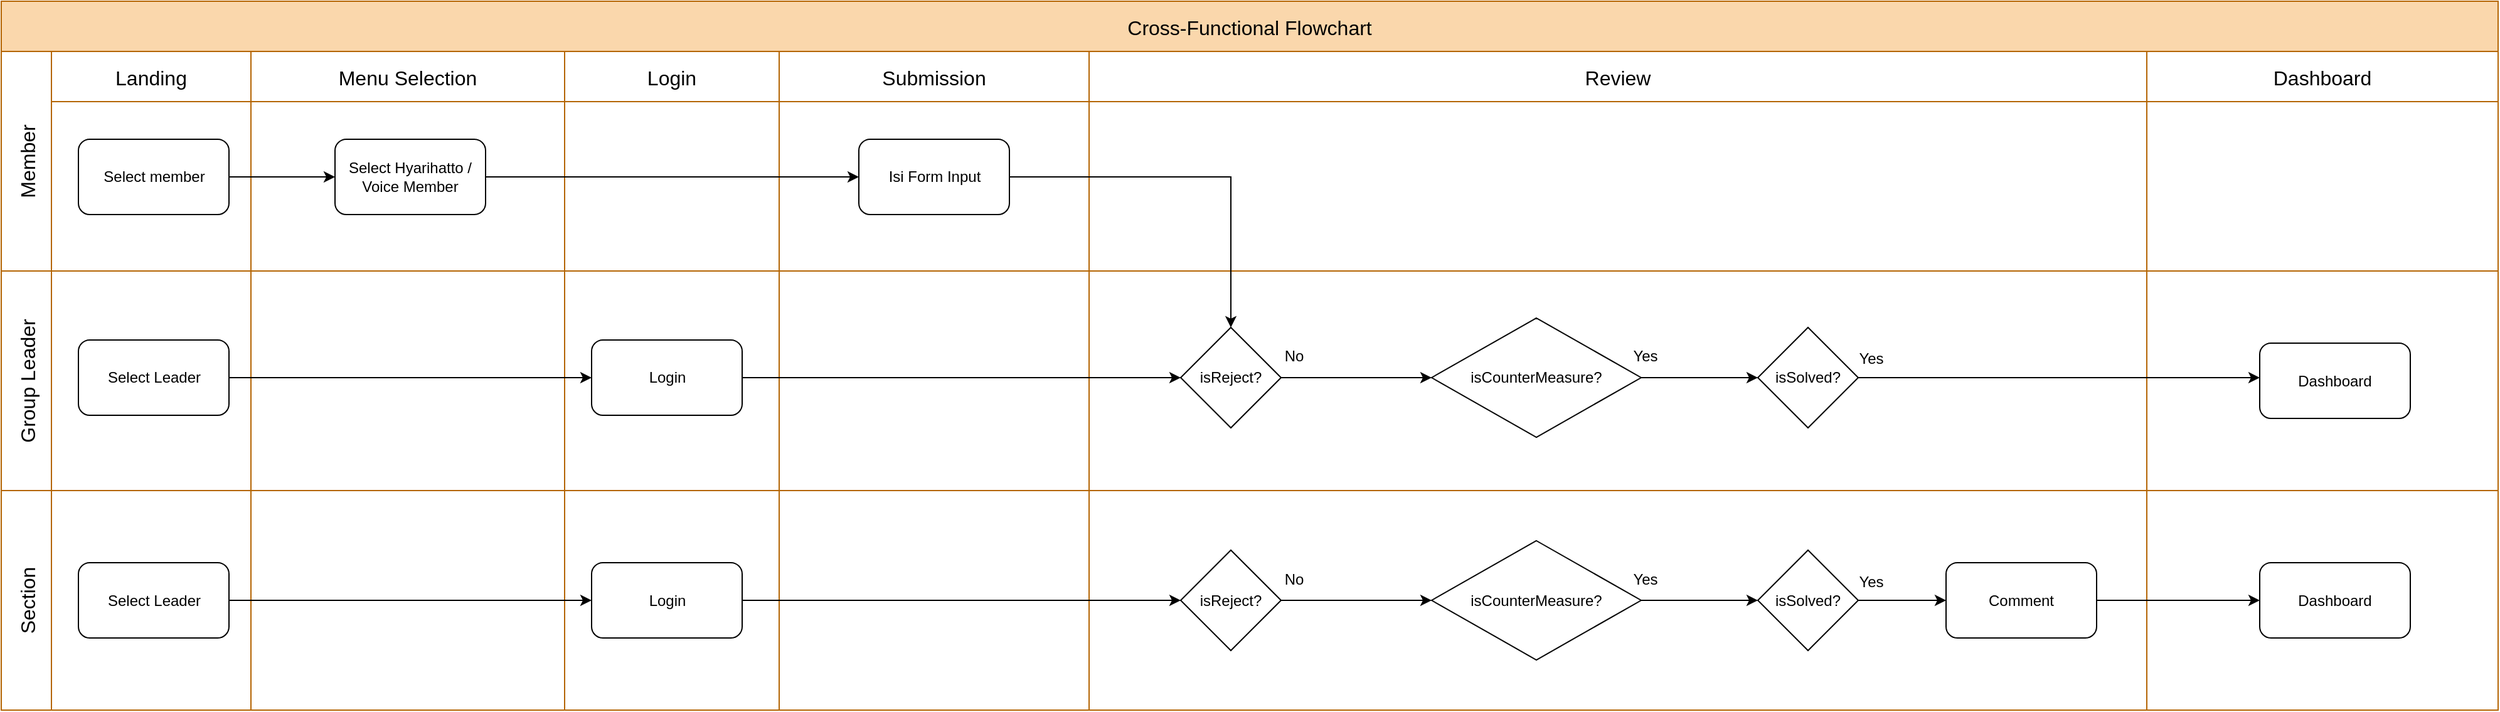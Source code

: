 <mxfile version="28.0.6" pages="2">
  <diagram name="Flow" id="3_3taDaGjorxa1kXOxA3">
    <mxGraphModel dx="1697" dy="1035" grid="1" gridSize="10" guides="1" tooltips="1" connect="1" arrows="1" fold="1" page="1" pageScale="1" pageWidth="827" pageHeight="1169" background="none" math="0" shadow="0">
      <root>
        <mxCell id="0" />
        <mxCell id="1" parent="0" />
        <mxCell id="kq7BV1c0YRDyJNPSo61n-1" value="Cross-Functional Flowchart" style="shape=table;childLayout=tableLayout;startSize=40;collapsible=0;recursiveResize=0;expand=0;fontSize=16;fillColor=#fad7ac;strokeColor=#b46504;" parent="1" vertex="1">
          <mxGeometry x="110" y="100" width="1990" height="565" as="geometry" />
        </mxCell>
        <mxCell id="kq7BV1c0YRDyJNPSo61n-2" value="Member" style="shape=tableRow;horizontal=0;swimlaneHead=0;swimlaneBody=0;top=0;left=0;strokeColor=inherit;bottom=0;right=0;dropTarget=0;fontStyle=0;fillColor=none;points=[[0,0.5],[1,0.5]];portConstraint=eastwest;startSize=40;collapsible=0;recursiveResize=0;expand=0;fontSize=16;" parent="kq7BV1c0YRDyJNPSo61n-1" vertex="1">
          <mxGeometry y="40" width="1990" height="175" as="geometry" />
        </mxCell>
        <mxCell id="q9ts7s9ZTMUPt8uvNHyJ-1" value="Landing" style="swimlane;swimlaneHead=0;swimlaneBody=0;fontStyle=0;strokeColor=inherit;connectable=0;fillColor=none;startSize=40;collapsible=0;recursiveResize=0;expand=0;fontSize=16;" parent="kq7BV1c0YRDyJNPSo61n-2" vertex="1">
          <mxGeometry x="40" width="159" height="175" as="geometry">
            <mxRectangle width="159" height="175" as="alternateBounds" />
          </mxGeometry>
        </mxCell>
        <mxCell id="q9ts7s9ZTMUPt8uvNHyJ-7" value="Select member" style="rounded=1;whiteSpace=wrap;html=1;" parent="q9ts7s9ZTMUPt8uvNHyJ-1" vertex="1">
          <mxGeometry x="21.5" y="70" width="120" height="60" as="geometry" />
        </mxCell>
        <mxCell id="fMi9tP_A_GL0l09tvma4-1" value="Menu Selection" style="swimlane;swimlaneHead=0;swimlaneBody=0;fontStyle=0;strokeColor=inherit;connectable=0;fillColor=none;startSize=40;collapsible=0;recursiveResize=0;expand=0;fontSize=16;" parent="kq7BV1c0YRDyJNPSo61n-2" vertex="1">
          <mxGeometry x="199" width="250" height="175" as="geometry">
            <mxRectangle width="250" height="175" as="alternateBounds" />
          </mxGeometry>
        </mxCell>
        <mxCell id="q9ts7s9ZTMUPt8uvNHyJ-4" value="Select Hyarihatto / Voice Member" style="rounded=1;whiteSpace=wrap;html=1;" parent="fMi9tP_A_GL0l09tvma4-1" vertex="1">
          <mxGeometry x="67" y="70" width="120" height="60" as="geometry" />
        </mxCell>
        <mxCell id="kq7BV1c0YRDyJNPSo61n-50" value="Login" style="swimlane;swimlaneHead=0;swimlaneBody=0;fontStyle=0;strokeColor=inherit;connectable=0;fillColor=none;startSize=40;collapsible=0;recursiveResize=0;expand=0;fontSize=16;" parent="kq7BV1c0YRDyJNPSo61n-2" vertex="1">
          <mxGeometry x="449" width="171" height="175" as="geometry">
            <mxRectangle width="171" height="175" as="alternateBounds" />
          </mxGeometry>
        </mxCell>
        <mxCell id="kq7BV1c0YRDyJNPSo61n-4" value="Submission" style="swimlane;swimlaneHead=0;swimlaneBody=0;fontStyle=0;strokeColor=inherit;connectable=0;fillColor=none;startSize=40;collapsible=0;recursiveResize=0;expand=0;fontSize=16;" parent="kq7BV1c0YRDyJNPSo61n-2" vertex="1">
          <mxGeometry x="620" width="247" height="175" as="geometry">
            <mxRectangle width="247" height="175" as="alternateBounds" />
          </mxGeometry>
        </mxCell>
        <mxCell id="kq7BV1c0YRDyJNPSo61n-14" value="Isi Form Input" style="rounded=1;whiteSpace=wrap;html=1;" parent="kq7BV1c0YRDyJNPSo61n-4" vertex="1">
          <mxGeometry x="63.5" y="70" width="120" height="60" as="geometry" />
        </mxCell>
        <mxCell id="kq7BV1c0YRDyJNPSo61n-5" value="Review" style="swimlane;swimlaneHead=0;swimlaneBody=0;fontStyle=0;strokeColor=inherit;connectable=0;fillColor=none;startSize=40;collapsible=0;recursiveResize=0;expand=0;fontSize=16;" parent="kq7BV1c0YRDyJNPSo61n-2" vertex="1">
          <mxGeometry x="867" width="843" height="175" as="geometry">
            <mxRectangle width="843" height="175" as="alternateBounds" />
          </mxGeometry>
        </mxCell>
        <mxCell id="kq7BV1c0YRDyJNPSo61n-48" value="Dashboard" style="swimlane;swimlaneHead=0;swimlaneBody=0;fontStyle=0;strokeColor=inherit;connectable=0;fillColor=none;startSize=40;collapsible=0;recursiveResize=0;expand=0;fontSize=16;" parent="kq7BV1c0YRDyJNPSo61n-2" vertex="1">
          <mxGeometry x="1710" width="280" height="175" as="geometry">
            <mxRectangle width="280" height="175" as="alternateBounds" />
          </mxGeometry>
        </mxCell>
        <mxCell id="q9ts7s9ZTMUPt8uvNHyJ-6" value="" style="edgeStyle=orthogonalEdgeStyle;rounded=0;orthogonalLoop=1;jettySize=auto;html=1;" parent="kq7BV1c0YRDyJNPSo61n-2" source="q9ts7s9ZTMUPt8uvNHyJ-4" target="kq7BV1c0YRDyJNPSo61n-14" edge="1">
          <mxGeometry relative="1" as="geometry">
            <mxPoint x="470" y="100" as="targetPoint" />
          </mxGeometry>
        </mxCell>
        <mxCell id="q9ts7s9ZTMUPt8uvNHyJ-8" value="" style="edgeStyle=orthogonalEdgeStyle;rounded=0;orthogonalLoop=1;jettySize=auto;html=1;" parent="kq7BV1c0YRDyJNPSo61n-2" source="q9ts7s9ZTMUPt8uvNHyJ-7" target="q9ts7s9ZTMUPt8uvNHyJ-4" edge="1">
          <mxGeometry relative="1" as="geometry" />
        </mxCell>
        <mxCell id="kq7BV1c0YRDyJNPSo61n-6" value="Group Leader" style="shape=tableRow;horizontal=0;swimlaneHead=0;swimlaneBody=0;top=0;left=0;strokeColor=inherit;bottom=0;right=0;dropTarget=0;fontStyle=0;fillColor=none;points=[[0,0.5],[1,0.5]];portConstraint=eastwest;startSize=40;collapsible=0;recursiveResize=0;expand=0;fontSize=16;" parent="kq7BV1c0YRDyJNPSo61n-1" vertex="1">
          <mxGeometry y="215" width="1990" height="175" as="geometry" />
        </mxCell>
        <mxCell id="q9ts7s9ZTMUPt8uvNHyJ-2" style="swimlane;swimlaneHead=0;swimlaneBody=0;fontStyle=0;connectable=0;strokeColor=inherit;fillColor=none;startSize=0;collapsible=0;recursiveResize=0;expand=0;fontSize=16;" parent="kq7BV1c0YRDyJNPSo61n-6" vertex="1">
          <mxGeometry x="40" width="159" height="175" as="geometry">
            <mxRectangle width="159" height="175" as="alternateBounds" />
          </mxGeometry>
        </mxCell>
        <mxCell id="q9ts7s9ZTMUPt8uvNHyJ-23" value="Select Leader" style="rounded=1;whiteSpace=wrap;html=1;" parent="q9ts7s9ZTMUPt8uvNHyJ-2" vertex="1">
          <mxGeometry x="21.5" y="55" width="120" height="60" as="geometry" />
        </mxCell>
        <mxCell id="fMi9tP_A_GL0l09tvma4-2" style="swimlane;swimlaneHead=0;swimlaneBody=0;fontStyle=0;connectable=0;strokeColor=inherit;fillColor=none;startSize=0;collapsible=0;recursiveResize=0;expand=0;fontSize=16;" parent="kq7BV1c0YRDyJNPSo61n-6" vertex="1">
          <mxGeometry x="199" width="250" height="175" as="geometry">
            <mxRectangle width="250" height="175" as="alternateBounds" />
          </mxGeometry>
        </mxCell>
        <mxCell id="kq7BV1c0YRDyJNPSo61n-51" style="swimlane;swimlaneHead=0;swimlaneBody=0;fontStyle=0;connectable=0;strokeColor=inherit;fillColor=none;startSize=0;collapsible=0;recursiveResize=0;expand=0;fontSize=16;" parent="kq7BV1c0YRDyJNPSo61n-6" vertex="1">
          <mxGeometry x="449" width="171" height="175" as="geometry">
            <mxRectangle width="171" height="175" as="alternateBounds" />
          </mxGeometry>
        </mxCell>
        <mxCell id="kq7BV1c0YRDyJNPSo61n-35" value="Login" style="rounded=1;whiteSpace=wrap;html=1;" parent="kq7BV1c0YRDyJNPSo61n-51" vertex="1">
          <mxGeometry x="21.5" y="55" width="120" height="60" as="geometry" />
        </mxCell>
        <mxCell id="kq7BV1c0YRDyJNPSo61n-8" value="" style="swimlane;swimlaneHead=0;swimlaneBody=0;fontStyle=0;connectable=0;strokeColor=inherit;fillColor=none;startSize=0;collapsible=0;recursiveResize=0;expand=0;fontSize=16;" parent="kq7BV1c0YRDyJNPSo61n-6" vertex="1">
          <mxGeometry x="620" width="247" height="175" as="geometry">
            <mxRectangle width="247" height="175" as="alternateBounds" />
          </mxGeometry>
        </mxCell>
        <mxCell id="kq7BV1c0YRDyJNPSo61n-9" value="" style="swimlane;swimlaneHead=0;swimlaneBody=0;fontStyle=0;connectable=0;strokeColor=inherit;fillColor=none;startSize=0;collapsible=0;recursiveResize=0;expand=0;fontSize=16;" parent="kq7BV1c0YRDyJNPSo61n-6" vertex="1">
          <mxGeometry x="867" width="843" height="175" as="geometry">
            <mxRectangle width="843" height="175" as="alternateBounds" />
          </mxGeometry>
        </mxCell>
        <mxCell id="q9ts7s9ZTMUPt8uvNHyJ-32" value="" style="edgeStyle=orthogonalEdgeStyle;rounded=0;orthogonalLoop=1;jettySize=auto;html=1;" parent="kq7BV1c0YRDyJNPSo61n-9" source="q9ts7s9ZTMUPt8uvNHyJ-29" target="APV_X4g7aZCQzG76Mc9c-9" edge="1">
          <mxGeometry relative="1" as="geometry">
            <mxPoint x="223" y="85" as="targetPoint" />
          </mxGeometry>
        </mxCell>
        <mxCell id="q9ts7s9ZTMUPt8uvNHyJ-29" value="isReject?" style="rhombus;whiteSpace=wrap;html=1;" parent="kq7BV1c0YRDyJNPSo61n-9" vertex="1">
          <mxGeometry x="73" y="45" width="80" height="80" as="geometry" />
        </mxCell>
        <mxCell id="q9ts7s9ZTMUPt8uvNHyJ-42" value="isSolved?" style="rhombus;whiteSpace=wrap;html=1;" parent="kq7BV1c0YRDyJNPSo61n-9" vertex="1">
          <mxGeometry x="533" y="45" width="80" height="80" as="geometry" />
        </mxCell>
        <mxCell id="q9ts7s9ZTMUPt8uvNHyJ-44" value="Yes" style="text;html=1;align=center;verticalAlign=middle;resizable=0;points=[];autosize=1;strokeColor=none;fillColor=none;" parent="kq7BV1c0YRDyJNPSo61n-9" vertex="1">
          <mxGeometry x="603" y="55" width="40" height="30" as="geometry" />
        </mxCell>
        <mxCell id="APV_X4g7aZCQzG76Mc9c-10" value="" style="edgeStyle=orthogonalEdgeStyle;rounded=0;orthogonalLoop=1;jettySize=auto;html=1;" edge="1" parent="kq7BV1c0YRDyJNPSo61n-9" source="APV_X4g7aZCQzG76Mc9c-9" target="q9ts7s9ZTMUPt8uvNHyJ-42">
          <mxGeometry relative="1" as="geometry" />
        </mxCell>
        <mxCell id="APV_X4g7aZCQzG76Mc9c-9" value="isCounterMeasure?" style="rhombus;whiteSpace=wrap;html=1;" vertex="1" parent="kq7BV1c0YRDyJNPSo61n-9">
          <mxGeometry x="273" y="37.5" width="167" height="95" as="geometry" />
        </mxCell>
        <mxCell id="kq7BV1c0YRDyJNPSo61n-49" style="swimlane;swimlaneHead=0;swimlaneBody=0;fontStyle=0;connectable=0;strokeColor=inherit;fillColor=none;startSize=0;collapsible=0;recursiveResize=0;expand=0;fontSize=16;" parent="kq7BV1c0YRDyJNPSo61n-6" vertex="1">
          <mxGeometry x="1710" width="280" height="175" as="geometry">
            <mxRectangle width="280" height="175" as="alternateBounds" />
          </mxGeometry>
        </mxCell>
        <mxCell id="kq7BV1c0YRDyJNPSo61n-19" value="Dashboard" style="whiteSpace=wrap;html=1;rounded=1;" parent="kq7BV1c0YRDyJNPSo61n-49" vertex="1">
          <mxGeometry x="90" y="57.5" width="120" height="60" as="geometry" />
        </mxCell>
        <mxCell id="q9ts7s9ZTMUPt8uvNHyJ-26" value="" style="edgeStyle=orthogonalEdgeStyle;rounded=0;orthogonalLoop=1;jettySize=auto;html=1;" parent="kq7BV1c0YRDyJNPSo61n-6" source="q9ts7s9ZTMUPt8uvNHyJ-23" target="kq7BV1c0YRDyJNPSo61n-35" edge="1">
          <mxGeometry relative="1" as="geometry">
            <mxPoint x="261.5" y="95" as="targetPoint" />
          </mxGeometry>
        </mxCell>
        <mxCell id="q9ts7s9ZTMUPt8uvNHyJ-31" value="" style="edgeStyle=orthogonalEdgeStyle;rounded=0;orthogonalLoop=1;jettySize=auto;html=1;" parent="kq7BV1c0YRDyJNPSo61n-6" source="kq7BV1c0YRDyJNPSo61n-35" target="q9ts7s9ZTMUPt8uvNHyJ-29" edge="1">
          <mxGeometry relative="1" as="geometry">
            <mxPoint x="670.5" y="85" as="targetPoint" />
          </mxGeometry>
        </mxCell>
        <mxCell id="APV_X4g7aZCQzG76Mc9c-22" value="" style="edgeStyle=orthogonalEdgeStyle;rounded=0;orthogonalLoop=1;jettySize=auto;html=1;" edge="1" parent="kq7BV1c0YRDyJNPSo61n-6" source="q9ts7s9ZTMUPt8uvNHyJ-42" target="kq7BV1c0YRDyJNPSo61n-19">
          <mxGeometry relative="1" as="geometry">
            <mxPoint x="1490" y="95" as="sourcePoint" />
            <mxPoint x="1610" y="243" as="targetPoint" />
            <Array as="points">
              <mxPoint x="1710" y="85" />
              <mxPoint x="1710" y="85" />
            </Array>
          </mxGeometry>
        </mxCell>
        <mxCell id="kq7BV1c0YRDyJNPSo61n-60" value="Section" style="shape=tableRow;horizontal=0;swimlaneHead=0;swimlaneBody=0;top=0;left=0;strokeColor=inherit;bottom=0;right=0;dropTarget=0;fontStyle=0;fillColor=none;points=[[0,0.5],[1,0.5]];portConstraint=eastwest;startSize=40;collapsible=0;recursiveResize=0;expand=0;fontSize=16;" parent="kq7BV1c0YRDyJNPSo61n-1" vertex="1">
          <mxGeometry y="390" width="1990" height="175" as="geometry" />
        </mxCell>
        <mxCell id="q9ts7s9ZTMUPt8uvNHyJ-3" style="swimlane;swimlaneHead=0;swimlaneBody=0;fontStyle=0;connectable=0;strokeColor=inherit;fillColor=default;startSize=0;collapsible=0;recursiveResize=0;expand=0;fontSize=16;verticalAlign=middle;strokeWidth=1;" parent="kq7BV1c0YRDyJNPSo61n-60" vertex="1">
          <mxGeometry x="40" width="159" height="175" as="geometry">
            <mxRectangle width="159" height="175" as="alternateBounds" />
          </mxGeometry>
        </mxCell>
        <mxCell id="q9ts7s9ZTMUPt8uvNHyJ-24" value="Select Leader" style="rounded=1;whiteSpace=wrap;html=1;" parent="q9ts7s9ZTMUPt8uvNHyJ-3" vertex="1">
          <mxGeometry x="21.5" y="57.5" width="120" height="60" as="geometry" />
        </mxCell>
        <mxCell id="fMi9tP_A_GL0l09tvma4-3" style="swimlane;swimlaneHead=0;swimlaneBody=0;fontStyle=0;connectable=0;strokeColor=inherit;fillColor=none;startSize=0;collapsible=0;recursiveResize=0;expand=0;fontSize=16;" parent="kq7BV1c0YRDyJNPSo61n-60" vertex="1">
          <mxGeometry x="199" width="250" height="175" as="geometry">
            <mxRectangle width="250" height="175" as="alternateBounds" />
          </mxGeometry>
        </mxCell>
        <mxCell id="kq7BV1c0YRDyJNPSo61n-61" style="swimlane;swimlaneHead=0;swimlaneBody=0;fontStyle=0;connectable=0;strokeColor=inherit;fillColor=none;startSize=0;collapsible=0;recursiveResize=0;expand=0;fontSize=16;" parent="kq7BV1c0YRDyJNPSo61n-60" vertex="1">
          <mxGeometry x="449" width="171" height="175" as="geometry">
            <mxRectangle width="171" height="175" as="alternateBounds" />
          </mxGeometry>
        </mxCell>
        <mxCell id="kq7BV1c0YRDyJNPSo61n-66" value="Login" style="rounded=1;whiteSpace=wrap;html=1;" parent="kq7BV1c0YRDyJNPSo61n-61" vertex="1">
          <mxGeometry x="21.5" y="57.5" width="120" height="60" as="geometry" />
        </mxCell>
        <mxCell id="kq7BV1c0YRDyJNPSo61n-63" style="swimlane;swimlaneHead=0;swimlaneBody=0;fontStyle=0;connectable=0;strokeColor=inherit;fillColor=none;startSize=0;collapsible=0;recursiveResize=0;expand=0;fontSize=16;" parent="kq7BV1c0YRDyJNPSo61n-60" vertex="1">
          <mxGeometry x="620" width="247" height="175" as="geometry">
            <mxRectangle width="247" height="175" as="alternateBounds" />
          </mxGeometry>
        </mxCell>
        <mxCell id="kq7BV1c0YRDyJNPSo61n-64" value="" style="swimlane;swimlaneHead=0;swimlaneBody=0;fontStyle=0;connectable=1;strokeColor=inherit;fillColor=none;startSize=0;collapsible=0;recursiveResize=0;expand=0;fontSize=16;movable=1;resizable=1;rotatable=1;deletable=1;editable=1;locked=0;" parent="kq7BV1c0YRDyJNPSo61n-60" vertex="1">
          <mxGeometry x="867" width="843" height="175" as="geometry">
            <mxRectangle width="843" height="175" as="alternateBounds" />
          </mxGeometry>
        </mxCell>
        <mxCell id="kq7BV1c0YRDyJNPSo61n-71" value="Comment" style="rounded=1;whiteSpace=wrap;html=1;" parent="kq7BV1c0YRDyJNPSo61n-64" vertex="1">
          <mxGeometry x="683" y="57.5" width="120" height="60" as="geometry" />
        </mxCell>
        <mxCell id="APV_X4g7aZCQzG76Mc9c-12" value="" style="edgeStyle=orthogonalEdgeStyle;rounded=0;orthogonalLoop=1;jettySize=auto;html=1;" edge="1" source="APV_X4g7aZCQzG76Mc9c-13" target="APV_X4g7aZCQzG76Mc9c-17" parent="kq7BV1c0YRDyJNPSo61n-64">
          <mxGeometry relative="1" as="geometry">
            <mxPoint x="223" y="87.5" as="targetPoint" />
          </mxGeometry>
        </mxCell>
        <mxCell id="APV_X4g7aZCQzG76Mc9c-13" value="isReject?" style="rhombus;whiteSpace=wrap;html=1;" vertex="1" parent="kq7BV1c0YRDyJNPSo61n-64">
          <mxGeometry x="73" y="47.5" width="80" height="80" as="geometry" />
        </mxCell>
        <mxCell id="APV_X4g7aZCQzG76Mc9c-20" value="" style="edgeStyle=orthogonalEdgeStyle;rounded=0;orthogonalLoop=1;jettySize=auto;html=1;" edge="1" parent="kq7BV1c0YRDyJNPSo61n-64" source="APV_X4g7aZCQzG76Mc9c-14" target="kq7BV1c0YRDyJNPSo61n-71">
          <mxGeometry relative="1" as="geometry" />
        </mxCell>
        <mxCell id="APV_X4g7aZCQzG76Mc9c-14" value="isSolved?" style="rhombus;whiteSpace=wrap;html=1;" vertex="1" parent="kq7BV1c0YRDyJNPSo61n-64">
          <mxGeometry x="533" y="47.5" width="80" height="80" as="geometry" />
        </mxCell>
        <mxCell id="APV_X4g7aZCQzG76Mc9c-15" value="Yes" style="text;html=1;align=center;verticalAlign=middle;resizable=0;points=[];autosize=1;strokeColor=none;fillColor=none;" vertex="1" parent="kq7BV1c0YRDyJNPSo61n-64">
          <mxGeometry x="603" y="57.5" width="40" height="30" as="geometry" />
        </mxCell>
        <mxCell id="APV_X4g7aZCQzG76Mc9c-16" value="" style="edgeStyle=orthogonalEdgeStyle;rounded=0;orthogonalLoop=1;jettySize=auto;html=1;" edge="1" source="APV_X4g7aZCQzG76Mc9c-17" target="APV_X4g7aZCQzG76Mc9c-14" parent="kq7BV1c0YRDyJNPSo61n-64">
          <mxGeometry relative="1" as="geometry" />
        </mxCell>
        <mxCell id="APV_X4g7aZCQzG76Mc9c-17" value="isCounterMeasure?" style="rhombus;whiteSpace=wrap;html=1;" vertex="1" parent="kq7BV1c0YRDyJNPSo61n-64">
          <mxGeometry x="273" y="40" width="167" height="95" as="geometry" />
        </mxCell>
        <mxCell id="APV_X4g7aZCQzG76Mc9c-18" value="No" style="text;html=1;align=center;verticalAlign=middle;resizable=0;points=[];autosize=1;strokeColor=none;fillColor=none;" vertex="1" parent="kq7BV1c0YRDyJNPSo61n-64">
          <mxGeometry x="143" y="55.5" width="40" height="30" as="geometry" />
        </mxCell>
        <mxCell id="APV_X4g7aZCQzG76Mc9c-19" value="Yes" style="text;html=1;align=center;verticalAlign=middle;resizable=0;points=[];autosize=1;strokeColor=none;fillColor=none;" vertex="1" parent="kq7BV1c0YRDyJNPSo61n-64">
          <mxGeometry x="423" y="55.5" width="40" height="30" as="geometry" />
        </mxCell>
        <mxCell id="kq7BV1c0YRDyJNPSo61n-65" style="swimlane;swimlaneHead=0;swimlaneBody=0;fontStyle=0;connectable=0;strokeColor=inherit;fillColor=none;startSize=0;collapsible=0;recursiveResize=0;expand=0;fontSize=16;" parent="kq7BV1c0YRDyJNPSo61n-60" vertex="1">
          <mxGeometry x="1710" width="280" height="175" as="geometry">
            <mxRectangle width="280" height="175" as="alternateBounds" />
          </mxGeometry>
        </mxCell>
        <mxCell id="APV_X4g7aZCQzG76Mc9c-21" value="Dashboard" style="whiteSpace=wrap;html=1;rounded=1;" vertex="1" parent="kq7BV1c0YRDyJNPSo61n-65">
          <mxGeometry x="90" y="57.5" width="120" height="60" as="geometry" />
        </mxCell>
        <mxCell id="q9ts7s9ZTMUPt8uvNHyJ-28" value="" style="edgeStyle=orthogonalEdgeStyle;rounded=0;orthogonalLoop=1;jettySize=auto;html=1;" parent="kq7BV1c0YRDyJNPSo61n-60" source="q9ts7s9ZTMUPt8uvNHyJ-24" target="kq7BV1c0YRDyJNPSo61n-66" edge="1">
          <mxGeometry relative="1" as="geometry">
            <mxPoint x="261.5" y="87.5" as="targetPoint" />
          </mxGeometry>
        </mxCell>
        <mxCell id="q9ts7s9ZTMUPt8uvNHyJ-39" value="" style="edgeStyle=orthogonalEdgeStyle;rounded=0;orthogonalLoop=1;jettySize=auto;html=1;" parent="kq7BV1c0YRDyJNPSo61n-60" source="kq7BV1c0YRDyJNPSo61n-66" target="APV_X4g7aZCQzG76Mc9c-13" edge="1">
          <mxGeometry relative="1" as="geometry">
            <mxPoint x="940" y="87.5" as="targetPoint" />
          </mxGeometry>
        </mxCell>
        <mxCell id="kq7BV1c0YRDyJNPSo61n-75" value="" style="edgeStyle=orthogonalEdgeStyle;rounded=0;orthogonalLoop=1;jettySize=auto;html=1;" parent="kq7BV1c0YRDyJNPSo61n-60" source="kq7BV1c0YRDyJNPSo61n-71" target="APV_X4g7aZCQzG76Mc9c-21" edge="1">
          <mxGeometry relative="1" as="geometry">
            <mxPoint x="1770" y="90" as="targetPoint" />
          </mxGeometry>
        </mxCell>
        <mxCell id="kq7BV1c0YRDyJNPSo61n-77" value="" style="edgeStyle=orthogonalEdgeStyle;rounded=0;orthogonalLoop=1;jettySize=auto;html=1;" parent="kq7BV1c0YRDyJNPSo61n-1" source="kq7BV1c0YRDyJNPSo61n-14" target="q9ts7s9ZTMUPt8uvNHyJ-29" edge="1">
          <mxGeometry relative="1" as="geometry">
            <mxPoint x="922.5" y="140" as="targetPoint" />
          </mxGeometry>
        </mxCell>
        <mxCell id="q9ts7s9ZTMUPt8uvNHyJ-45" value="No" style="text;html=1;align=center;verticalAlign=middle;resizable=0;points=[];autosize=1;strokeColor=none;fillColor=none;" parent="1" vertex="1">
          <mxGeometry x="1120" y="368" width="40" height="30" as="geometry" />
        </mxCell>
        <mxCell id="APV_X4g7aZCQzG76Mc9c-11" value="Yes" style="text;html=1;align=center;verticalAlign=middle;resizable=0;points=[];autosize=1;strokeColor=none;fillColor=none;" vertex="1" parent="1">
          <mxGeometry x="1400" y="368" width="40" height="30" as="geometry" />
        </mxCell>
      </root>
    </mxGraphModel>
  </diagram>
  <diagram id="rYI_2ZwJC1zjv7oH_HPA" name="ERD">
    <mxGraphModel dx="1273" dy="1945" grid="1" gridSize="10" guides="1" tooltips="1" connect="1" arrows="1" fold="1" page="1" pageScale="1" pageWidth="827" pageHeight="1169" math="0" shadow="0">
      <root>
        <mxCell id="0" />
        <mxCell id="1" parent="0" />
        <mxCell id="0wWi3MIzr9U__tAlxVNl-11" value="Submissions" style="shape=table;startSize=30;container=1;collapsible=1;childLayout=tableLayout;fixedRows=1;rowLines=0;fontStyle=1;align=center;resizeLast=1;html=1;" parent="1" vertex="1">
          <mxGeometry x="413" y="160" width="180" height="390" as="geometry" />
        </mxCell>
        <mxCell id="0wWi3MIzr9U__tAlxVNl-12" value="" style="shape=tableRow;horizontal=0;startSize=0;swimlaneHead=0;swimlaneBody=0;fillColor=none;collapsible=0;dropTarget=0;points=[[0,0.5],[1,0.5]];portConstraint=eastwest;top=0;left=0;right=0;bottom=1;" parent="0wWi3MIzr9U__tAlxVNl-11" vertex="1">
          <mxGeometry y="30" width="180" height="30" as="geometry" />
        </mxCell>
        <mxCell id="0wWi3MIzr9U__tAlxVNl-13" value="PK" style="shape=partialRectangle;connectable=0;fillColor=none;top=0;left=0;bottom=0;right=0;fontStyle=1;overflow=hidden;whiteSpace=wrap;html=1;" parent="0wWi3MIzr9U__tAlxVNl-12" vertex="1">
          <mxGeometry width="30" height="30" as="geometry">
            <mxRectangle width="30" height="30" as="alternateBounds" />
          </mxGeometry>
        </mxCell>
        <mxCell id="0wWi3MIzr9U__tAlxVNl-14" value="UniqueID" style="shape=partialRectangle;connectable=0;fillColor=none;top=0;left=0;bottom=0;right=0;align=left;spacingLeft=6;fontStyle=5;overflow=hidden;whiteSpace=wrap;html=1;" parent="0wWi3MIzr9U__tAlxVNl-12" vertex="1">
          <mxGeometry x="30" width="150" height="30" as="geometry">
            <mxRectangle width="150" height="30" as="alternateBounds" />
          </mxGeometry>
        </mxCell>
        <mxCell id="NqKw32cm9OzFOOeb0fxM-37" value="" style="shape=tableRow;horizontal=0;startSize=0;swimlaneHead=0;swimlaneBody=0;fillColor=none;collapsible=0;dropTarget=0;points=[[0,0.5],[1,0.5]];portConstraint=eastwest;top=0;left=0;right=0;bottom=0;" parent="0wWi3MIzr9U__tAlxVNl-11" vertex="1">
          <mxGeometry y="60" width="180" height="30" as="geometry" />
        </mxCell>
        <mxCell id="NqKw32cm9OzFOOeb0fxM-38" value="" style="shape=partialRectangle;connectable=0;fillColor=none;top=0;left=0;bottom=0;right=0;editable=1;overflow=hidden;whiteSpace=wrap;html=1;" parent="NqKw32cm9OzFOOeb0fxM-37" vertex="1">
          <mxGeometry width="30" height="30" as="geometry">
            <mxRectangle width="30" height="30" as="alternateBounds" />
          </mxGeometry>
        </mxCell>
        <mxCell id="NqKw32cm9OzFOOeb0fxM-39" value="userId" style="shape=partialRectangle;connectable=0;fillColor=none;top=0;left=0;bottom=0;right=0;align=left;spacingLeft=6;overflow=hidden;whiteSpace=wrap;html=1;" parent="NqKw32cm9OzFOOeb0fxM-37" vertex="1">
          <mxGeometry x="30" width="150" height="30" as="geometry">
            <mxRectangle width="150" height="30" as="alternateBounds" />
          </mxGeometry>
        </mxCell>
        <mxCell id="0wWi3MIzr9U__tAlxVNl-15" value="" style="shape=tableRow;horizontal=0;startSize=0;swimlaneHead=0;swimlaneBody=0;fillColor=none;collapsible=0;dropTarget=0;points=[[0,0.5],[1,0.5]];portConstraint=eastwest;top=0;left=0;right=0;bottom=0;" parent="0wWi3MIzr9U__tAlxVNl-11" vertex="1">
          <mxGeometry y="90" width="180" height="30" as="geometry" />
        </mxCell>
        <mxCell id="0wWi3MIzr9U__tAlxVNl-16" value="" style="shape=partialRectangle;connectable=0;fillColor=none;top=0;left=0;bottom=0;right=0;editable=1;overflow=hidden;whiteSpace=wrap;html=1;" parent="0wWi3MIzr9U__tAlxVNl-15" vertex="1">
          <mxGeometry width="30" height="30" as="geometry">
            <mxRectangle width="30" height="30" as="alternateBounds" />
          </mxGeometry>
        </mxCell>
        <mxCell id="0wWi3MIzr9U__tAlxVNl-17" value="submissionNumber" style="shape=partialRectangle;connectable=0;fillColor=none;top=0;left=0;bottom=0;right=0;align=left;spacingLeft=6;overflow=hidden;whiteSpace=wrap;html=1;" parent="0wWi3MIzr9U__tAlxVNl-15" vertex="1">
          <mxGeometry x="30" width="150" height="30" as="geometry">
            <mxRectangle width="150" height="30" as="alternateBounds" />
          </mxGeometry>
        </mxCell>
        <mxCell id="4uTpu8m-JJAb9UnQDLUA-1" value="" style="shape=tableRow;horizontal=0;startSize=0;swimlaneHead=0;swimlaneBody=0;fillColor=none;collapsible=0;dropTarget=0;points=[[0,0.5],[1,0.5]];portConstraint=eastwest;top=0;left=0;right=0;bottom=0;" parent="0wWi3MIzr9U__tAlxVNl-11" vertex="1">
          <mxGeometry y="120" width="180" height="30" as="geometry" />
        </mxCell>
        <mxCell id="4uTpu8m-JJAb9UnQDLUA-2" value="" style="shape=partialRectangle;connectable=0;fillColor=none;top=0;left=0;bottom=0;right=0;editable=1;overflow=hidden;whiteSpace=wrap;html=1;" parent="4uTpu8m-JJAb9UnQDLUA-1" vertex="1">
          <mxGeometry width="30" height="30" as="geometry">
            <mxRectangle width="30" height="30" as="alternateBounds" />
          </mxGeometry>
        </mxCell>
        <mxCell id="4uTpu8m-JJAb9UnQDLUA-3" value="type" style="shape=partialRectangle;connectable=0;fillColor=none;top=0;left=0;bottom=0;right=0;align=left;spacingLeft=6;overflow=hidden;whiteSpace=wrap;html=1;" parent="4uTpu8m-JJAb9UnQDLUA-1" vertex="1">
          <mxGeometry x="30" width="150" height="30" as="geometry">
            <mxRectangle width="150" height="30" as="alternateBounds" />
          </mxGeometry>
        </mxCell>
        <mxCell id="NqKw32cm9OzFOOeb0fxM-34" value="" style="shape=tableRow;horizontal=0;startSize=0;swimlaneHead=0;swimlaneBody=0;fillColor=none;collapsible=0;dropTarget=0;points=[[0,0.5],[1,0.5]];portConstraint=eastwest;top=0;left=0;right=0;bottom=0;" parent="0wWi3MIzr9U__tAlxVNl-11" vertex="1">
          <mxGeometry y="150" width="180" height="30" as="geometry" />
        </mxCell>
        <mxCell id="NqKw32cm9OzFOOeb0fxM-35" value="" style="shape=partialRectangle;connectable=0;fillColor=none;top=0;left=0;bottom=0;right=0;editable=1;overflow=hidden;whiteSpace=wrap;html=1;" parent="NqKw32cm9OzFOOeb0fxM-34" vertex="1">
          <mxGeometry width="30" height="30" as="geometry">
            <mxRectangle width="30" height="30" as="alternateBounds" />
          </mxGeometry>
        </mxCell>
        <mxCell id="NqKw32cm9OzFOOeb0fxM-36" value="shift" style="shape=partialRectangle;connectable=0;fillColor=none;top=0;left=0;bottom=0;right=0;align=left;spacingLeft=6;overflow=hidden;whiteSpace=wrap;html=1;" parent="NqKw32cm9OzFOOeb0fxM-34" vertex="1">
          <mxGeometry x="30" width="150" height="30" as="geometry">
            <mxRectangle width="150" height="30" as="alternateBounds" />
          </mxGeometry>
        </mxCell>
        <mxCell id="0wWi3MIzr9U__tAlxVNl-18" value="" style="shape=tableRow;horizontal=0;startSize=0;swimlaneHead=0;swimlaneBody=0;fillColor=none;collapsible=0;dropTarget=0;points=[[0,0.5],[1,0.5]];portConstraint=eastwest;top=0;left=0;right=0;bottom=0;" parent="0wWi3MIzr9U__tAlxVNl-11" vertex="1">
          <mxGeometry y="180" width="180" height="30" as="geometry" />
        </mxCell>
        <mxCell id="0wWi3MIzr9U__tAlxVNl-19" value="" style="shape=partialRectangle;connectable=0;fillColor=none;top=0;left=0;bottom=0;right=0;editable=1;overflow=hidden;whiteSpace=wrap;html=1;" parent="0wWi3MIzr9U__tAlxVNl-18" vertex="1">
          <mxGeometry width="30" height="30" as="geometry">
            <mxRectangle width="30" height="30" as="alternateBounds" />
          </mxGeometry>
        </mxCell>
        <mxCell id="0wWi3MIzr9U__tAlxVNl-20" value="incidentDate" style="shape=partialRectangle;connectable=0;fillColor=none;top=0;left=0;bottom=0;right=0;align=left;spacingLeft=6;overflow=hidden;whiteSpace=wrap;html=1;" parent="0wWi3MIzr9U__tAlxVNl-18" vertex="1">
          <mxGeometry x="30" width="150" height="30" as="geometry">
            <mxRectangle width="150" height="30" as="alternateBounds" />
          </mxGeometry>
        </mxCell>
        <mxCell id="nkUtkli7cZ1_F6aFN8WG-1" value="" style="shape=tableRow;horizontal=0;startSize=0;swimlaneHead=0;swimlaneBody=0;fillColor=none;collapsible=0;dropTarget=0;points=[[0,0.5],[1,0.5]];portConstraint=eastwest;top=0;left=0;right=0;bottom=0;" parent="0wWi3MIzr9U__tAlxVNl-11" vertex="1">
          <mxGeometry y="210" width="180" height="30" as="geometry" />
        </mxCell>
        <mxCell id="nkUtkli7cZ1_F6aFN8WG-2" value="" style="shape=partialRectangle;connectable=0;fillColor=none;top=0;left=0;bottom=0;right=0;editable=1;overflow=hidden;whiteSpace=wrap;html=1;" parent="nkUtkli7cZ1_F6aFN8WG-1" vertex="1">
          <mxGeometry width="30" height="30" as="geometry">
            <mxRectangle width="30" height="30" as="alternateBounds" />
          </mxGeometry>
        </mxCell>
        <mxCell id="nkUtkli7cZ1_F6aFN8WG-3" value="incidentTime" style="shape=partialRectangle;connectable=0;fillColor=none;top=0;left=0;bottom=0;right=0;align=left;spacingLeft=6;overflow=hidden;whiteSpace=wrap;html=1;" parent="nkUtkli7cZ1_F6aFN8WG-1" vertex="1">
          <mxGeometry x="30" width="150" height="30" as="geometry">
            <mxRectangle width="150" height="30" as="alternateBounds" />
          </mxGeometry>
        </mxCell>
        <mxCell id="0wWi3MIzr9U__tAlxVNl-21" value="" style="shape=tableRow;horizontal=0;startSize=0;swimlaneHead=0;swimlaneBody=0;fillColor=#f8cecc;collapsible=0;dropTarget=0;points=[[0,0.5],[1,0.5]];portConstraint=eastwest;top=0;left=0;right=0;bottom=0;strokeColor=#b85450;" parent="0wWi3MIzr9U__tAlxVNl-11" vertex="1">
          <mxGeometry y="240" width="180" height="30" as="geometry" />
        </mxCell>
        <mxCell id="0wWi3MIzr9U__tAlxVNl-22" value="" style="shape=partialRectangle;connectable=0;fillColor=none;top=0;left=0;bottom=0;right=0;editable=1;overflow=hidden;whiteSpace=wrap;html=1;" parent="0wWi3MIzr9U__tAlxVNl-21" vertex="1">
          <mxGeometry width="30" height="30" as="geometry">
            <mxRectangle width="30" height="30" as="alternateBounds" />
          </mxGeometry>
        </mxCell>
        <mxCell id="0wWi3MIzr9U__tAlxVNl-23" value="workProcess" style="shape=partialRectangle;connectable=0;fillColor=none;top=0;left=0;bottom=0;right=0;align=left;spacingLeft=6;overflow=hidden;whiteSpace=wrap;html=1;" parent="0wWi3MIzr9U__tAlxVNl-21" vertex="1">
          <mxGeometry x="30" width="150" height="30" as="geometry">
            <mxRectangle width="150" height="30" as="alternateBounds" />
          </mxGeometry>
        </mxCell>
        <mxCell id="f3TbHrGOoVZRT4UwTrGn-1" value="" style="shape=tableRow;horizontal=0;startSize=0;swimlaneHead=0;swimlaneBody=0;fillColor=#d5e8d4;collapsible=0;dropTarget=0;points=[[0,0.5],[1,0.5]];portConstraint=eastwest;top=0;left=0;right=0;bottom=0;strokeColor=#82b366;" vertex="1" parent="0wWi3MIzr9U__tAlxVNl-11">
          <mxGeometry y="270" width="180" height="30" as="geometry" />
        </mxCell>
        <mxCell id="f3TbHrGOoVZRT4UwTrGn-2" value="" style="shape=partialRectangle;connectable=0;fillColor=none;top=0;left=0;bottom=0;right=0;editable=1;overflow=hidden;whiteSpace=wrap;html=1;" vertex="1" parent="f3TbHrGOoVZRT4UwTrGn-1">
          <mxGeometry width="30" height="30" as="geometry">
            <mxRectangle width="30" height="30" as="alternateBounds" />
          </mxGeometry>
        </mxCell>
        <mxCell id="f3TbHrGOoVZRT4UwTrGn-3" value="lineId" style="shape=partialRectangle;connectable=0;fillColor=#d5e8d4;top=0;left=0;bottom=0;right=0;align=left;spacingLeft=6;overflow=hidden;whiteSpace=wrap;html=1;strokeColor=#82b366;" vertex="1" parent="f3TbHrGOoVZRT4UwTrGn-1">
          <mxGeometry x="30" width="150" height="30" as="geometry">
            <mxRectangle width="150" height="30" as="alternateBounds" />
          </mxGeometry>
        </mxCell>
        <mxCell id="f3TbHrGOoVZRT4UwTrGn-4" value="" style="shape=tableRow;horizontal=0;startSize=0;swimlaneHead=0;swimlaneBody=0;fillColor=#d5e8d4;collapsible=0;dropTarget=0;points=[[0,0.5],[1,0.5]];portConstraint=eastwest;top=0;left=0;right=0;bottom=0;strokeColor=#82b366;" vertex="1" parent="0wWi3MIzr9U__tAlxVNl-11">
          <mxGeometry y="300" width="180" height="30" as="geometry" />
        </mxCell>
        <mxCell id="f3TbHrGOoVZRT4UwTrGn-5" value="" style="shape=partialRectangle;connectable=0;fillColor=none;top=0;left=0;bottom=0;right=0;editable=1;overflow=hidden;whiteSpace=wrap;html=1;" vertex="1" parent="f3TbHrGOoVZRT4UwTrGn-4">
          <mxGeometry width="30" height="30" as="geometry">
            <mxRectangle width="30" height="30" as="alternateBounds" />
          </mxGeometry>
        </mxCell>
        <mxCell id="f3TbHrGOoVZRT4UwTrGn-6" value="sectionId" style="shape=partialRectangle;connectable=0;fillColor=none;top=0;left=0;bottom=0;right=0;align=left;spacingLeft=6;overflow=hidden;whiteSpace=wrap;html=1;" vertex="1" parent="f3TbHrGOoVZRT4UwTrGn-4">
          <mxGeometry x="30" width="150" height="30" as="geometry">
            <mxRectangle width="150" height="30" as="alternateBounds" />
          </mxGeometry>
        </mxCell>
        <mxCell id="nkUtkli7cZ1_F6aFN8WG-4" value="" style="shape=tableRow;horizontal=0;startSize=0;swimlaneHead=0;swimlaneBody=0;fillColor=none;collapsible=0;dropTarget=0;points=[[0,0.5],[1,0.5]];portConstraint=eastwest;top=0;left=0;right=0;bottom=0;" parent="0wWi3MIzr9U__tAlxVNl-11" vertex="1">
          <mxGeometry y="330" width="180" height="30" as="geometry" />
        </mxCell>
        <mxCell id="nkUtkli7cZ1_F6aFN8WG-5" value="" style="shape=partialRectangle;connectable=0;fillColor=none;top=0;left=0;bottom=0;right=0;editable=1;overflow=hidden;whiteSpace=wrap;html=1;" parent="nkUtkli7cZ1_F6aFN8WG-4" vertex="1">
          <mxGeometry width="30" height="30" as="geometry">
            <mxRectangle width="30" height="30" as="alternateBounds" />
          </mxGeometry>
        </mxCell>
        <mxCell id="nkUtkli7cZ1_F6aFN8WG-6" value="location" style="shape=partialRectangle;connectable=0;fillColor=none;top=0;left=0;bottom=0;right=0;align=left;spacingLeft=6;overflow=hidden;whiteSpace=wrap;html=1;" parent="nkUtkli7cZ1_F6aFN8WG-4" vertex="1">
          <mxGeometry x="30" width="150" height="30" as="geometry">
            <mxRectangle width="150" height="30" as="alternateBounds" />
          </mxGeometry>
        </mxCell>
        <mxCell id="NqKw32cm9OzFOOeb0fxM-1" value="" style="shape=tableRow;horizontal=0;startSize=0;swimlaneHead=0;swimlaneBody=0;fillColor=none;collapsible=0;dropTarget=0;points=[[0,0.5],[1,0.5]];portConstraint=eastwest;top=0;left=0;right=0;bottom=0;" parent="0wWi3MIzr9U__tAlxVNl-11" vertex="1">
          <mxGeometry y="360" width="180" height="30" as="geometry" />
        </mxCell>
        <mxCell id="NqKw32cm9OzFOOeb0fxM-2" value="" style="shape=partialRectangle;connectable=0;fillColor=none;top=0;left=0;bottom=0;right=0;editable=1;overflow=hidden;whiteSpace=wrap;html=1;" parent="NqKw32cm9OzFOOeb0fxM-1" vertex="1">
          <mxGeometry width="30" height="30" as="geometry">
            <mxRectangle width="30" height="30" as="alternateBounds" />
          </mxGeometry>
        </mxCell>
        <mxCell id="NqKw32cm9OzFOOeb0fxM-3" value="status" style="shape=partialRectangle;connectable=0;fillColor=none;top=0;left=0;bottom=0;right=0;align=left;spacingLeft=6;overflow=hidden;whiteSpace=wrap;html=1;" parent="NqKw32cm9OzFOOeb0fxM-1" vertex="1">
          <mxGeometry x="30" width="150" height="30" as="geometry">
            <mxRectangle width="150" height="30" as="alternateBounds" />
          </mxGeometry>
        </mxCell>
        <mxCell id="4MyUviLPJcnwckWr-vDP-1" value="Reviews" style="shape=table;startSize=30;container=1;collapsible=1;childLayout=tableLayout;fixedRows=1;rowLines=0;fontStyle=1;align=center;resizeLast=1;html=1;" parent="1" vertex="1">
          <mxGeometry x="100" y="1210" width="180" height="360" as="geometry" />
        </mxCell>
        <mxCell id="4MyUviLPJcnwckWr-vDP-2" value="" style="shape=tableRow;horizontal=0;startSize=0;swimlaneHead=0;swimlaneBody=0;fillColor=none;collapsible=0;dropTarget=0;points=[[0,0.5],[1,0.5]];portConstraint=eastwest;top=0;left=0;right=0;bottom=1;" parent="4MyUviLPJcnwckWr-vDP-1" vertex="1">
          <mxGeometry y="30" width="180" height="30" as="geometry" />
        </mxCell>
        <mxCell id="4MyUviLPJcnwckWr-vDP-3" value="PK" style="shape=partialRectangle;connectable=0;fillColor=none;top=0;left=0;bottom=0;right=0;fontStyle=1;overflow=hidden;whiteSpace=wrap;html=1;" parent="4MyUviLPJcnwckWr-vDP-2" vertex="1">
          <mxGeometry width="30" height="30" as="geometry">
            <mxRectangle width="30" height="30" as="alternateBounds" />
          </mxGeometry>
        </mxCell>
        <mxCell id="4MyUviLPJcnwckWr-vDP-4" value="UniqueID" style="shape=partialRectangle;connectable=0;fillColor=none;top=0;left=0;bottom=0;right=0;align=left;spacingLeft=6;fontStyle=5;overflow=hidden;whiteSpace=wrap;html=1;" parent="4MyUviLPJcnwckWr-vDP-2" vertex="1">
          <mxGeometry x="30" width="150" height="30" as="geometry">
            <mxRectangle width="150" height="30" as="alternateBounds" />
          </mxGeometry>
        </mxCell>
        <mxCell id="NqKw32cm9OzFOOeb0fxM-70" value="" style="shape=tableRow;horizontal=0;startSize=0;swimlaneHead=0;swimlaneBody=0;fillColor=none;collapsible=0;dropTarget=0;points=[[0,0.5],[1,0.5]];portConstraint=eastwest;top=0;left=0;right=0;bottom=0;" parent="4MyUviLPJcnwckWr-vDP-1" vertex="1">
          <mxGeometry y="60" width="180" height="30" as="geometry" />
        </mxCell>
        <mxCell id="NqKw32cm9OzFOOeb0fxM-71" value="FK" style="shape=partialRectangle;connectable=0;fillColor=none;top=0;left=0;bottom=0;right=0;editable=1;overflow=hidden;whiteSpace=wrap;html=1;" parent="NqKw32cm9OzFOOeb0fxM-70" vertex="1">
          <mxGeometry width="30" height="30" as="geometry">
            <mxRectangle width="30" height="30" as="alternateBounds" />
          </mxGeometry>
        </mxCell>
        <mxCell id="NqKw32cm9OzFOOeb0fxM-72" value="submissionId" style="shape=partialRectangle;connectable=0;fillColor=none;top=0;left=0;bottom=0;right=0;align=left;spacingLeft=6;overflow=hidden;whiteSpace=wrap;html=1;" parent="NqKw32cm9OzFOOeb0fxM-70" vertex="1">
          <mxGeometry x="30" width="150" height="30" as="geometry">
            <mxRectangle width="150" height="30" as="alternateBounds" />
          </mxGeometry>
        </mxCell>
        <mxCell id="4MyUviLPJcnwckWr-vDP-5" value="" style="shape=tableRow;horizontal=0;startSize=0;swimlaneHead=0;swimlaneBody=0;fillColor=none;collapsible=0;dropTarget=0;points=[[0,0.5],[1,0.5]];portConstraint=eastwest;top=0;left=0;right=0;bottom=0;" parent="4MyUviLPJcnwckWr-vDP-1" vertex="1">
          <mxGeometry y="90" width="180" height="30" as="geometry" />
        </mxCell>
        <mxCell id="4MyUviLPJcnwckWr-vDP-6" value="" style="shape=partialRectangle;connectable=0;fillColor=none;top=0;left=0;bottom=0;right=0;editable=1;overflow=hidden;whiteSpace=wrap;html=1;" parent="4MyUviLPJcnwckWr-vDP-5" vertex="1">
          <mxGeometry width="30" height="30" as="geometry">
            <mxRectangle width="30" height="30" as="alternateBounds" />
          </mxGeometry>
        </mxCell>
        <mxCell id="4MyUviLPJcnwckWr-vDP-7" value="userId" style="shape=partialRectangle;connectable=0;fillColor=none;top=0;left=0;bottom=0;right=0;align=left;spacingLeft=6;overflow=hidden;whiteSpace=wrap;html=1;" parent="4MyUviLPJcnwckWr-vDP-5" vertex="1">
          <mxGeometry x="30" width="150" height="30" as="geometry">
            <mxRectangle width="150" height="30" as="alternateBounds" />
          </mxGeometry>
        </mxCell>
        <mxCell id="CIerQQcjKcfxbBhJOsas-1" value="" style="shape=tableRow;horizontal=0;startSize=0;swimlaneHead=0;swimlaneBody=0;fillColor=none;collapsible=0;dropTarget=0;points=[[0,0.5],[1,0.5]];portConstraint=eastwest;top=0;left=0;right=0;bottom=0;" parent="4MyUviLPJcnwckWr-vDP-1" vertex="1">
          <mxGeometry y="120" width="180" height="30" as="geometry" />
        </mxCell>
        <mxCell id="CIerQQcjKcfxbBhJOsas-2" value="" style="shape=partialRectangle;connectable=0;fillColor=none;top=0;left=0;bottom=0;right=0;editable=1;overflow=hidden;whiteSpace=wrap;html=1;" parent="CIerQQcjKcfxbBhJOsas-1" vertex="1">
          <mxGeometry width="30" height="30" as="geometry">
            <mxRectangle width="30" height="30" as="alternateBounds" />
          </mxGeometry>
        </mxCell>
        <mxCell id="CIerQQcjKcfxbBhJOsas-3" value="feedback" style="shape=partialRectangle;connectable=0;fillColor=none;top=0;left=0;bottom=0;right=0;align=left;spacingLeft=6;overflow=hidden;whiteSpace=wrap;html=1;" parent="CIerQQcjKcfxbBhJOsas-1" vertex="1">
          <mxGeometry x="30" width="150" height="30" as="geometry">
            <mxRectangle width="150" height="30" as="alternateBounds" />
          </mxGeometry>
        </mxCell>
        <mxCell id="4MyUviLPJcnwckWr-vDP-8" value="" style="shape=tableRow;horizontal=0;startSize=0;swimlaneHead=0;swimlaneBody=0;fillColor=none;collapsible=0;dropTarget=0;points=[[0,0.5],[1,0.5]];portConstraint=eastwest;top=0;left=0;right=0;bottom=0;" parent="4MyUviLPJcnwckWr-vDP-1" vertex="1">
          <mxGeometry y="150" width="180" height="30" as="geometry" />
        </mxCell>
        <mxCell id="4MyUviLPJcnwckWr-vDP-9" value="" style="shape=partialRectangle;connectable=0;fillColor=none;top=0;left=0;bottom=0;right=0;editable=1;overflow=hidden;whiteSpace=wrap;html=1;" parent="4MyUviLPJcnwckWr-vDP-8" vertex="1">
          <mxGeometry width="30" height="30" as="geometry">
            <mxRectangle width="30" height="30" as="alternateBounds" />
          </mxGeometry>
        </mxCell>
        <mxCell id="4MyUviLPJcnwckWr-vDP-10" value="actionPic" style="shape=partialRectangle;connectable=0;fillColor=none;top=0;left=0;bottom=0;right=0;align=left;spacingLeft=6;overflow=hidden;whiteSpace=wrap;html=1;" parent="4MyUviLPJcnwckWr-vDP-8" vertex="1">
          <mxGeometry x="30" width="150" height="30" as="geometry">
            <mxRectangle width="150" height="30" as="alternateBounds" />
          </mxGeometry>
        </mxCell>
        <mxCell id="4uTpu8m-JJAb9UnQDLUA-46" value="" style="shape=tableRow;horizontal=0;startSize=0;swimlaneHead=0;swimlaneBody=0;fillColor=none;collapsible=0;dropTarget=0;points=[[0,0.5],[1,0.5]];portConstraint=eastwest;top=0;left=0;right=0;bottom=0;" parent="4MyUviLPJcnwckWr-vDP-1" vertex="1">
          <mxGeometry y="180" width="180" height="30" as="geometry" />
        </mxCell>
        <mxCell id="4uTpu8m-JJAb9UnQDLUA-47" value="" style="shape=partialRectangle;connectable=0;fillColor=none;top=0;left=0;bottom=0;right=0;editable=1;overflow=hidden;whiteSpace=wrap;html=1;" parent="4uTpu8m-JJAb9UnQDLUA-46" vertex="1">
          <mxGeometry width="30" height="30" as="geometry">
            <mxRectangle width="30" height="30" as="alternateBounds" />
          </mxGeometry>
        </mxCell>
        <mxCell id="4uTpu8m-JJAb9UnQDLUA-48" value="thirdParty" style="shape=partialRectangle;connectable=0;fillColor=none;top=0;left=0;bottom=0;right=0;align=left;spacingLeft=6;overflow=hidden;whiteSpace=wrap;html=1;" parent="4uTpu8m-JJAb9UnQDLUA-46" vertex="1">
          <mxGeometry x="30" width="150" height="30" as="geometry">
            <mxRectangle width="150" height="30" as="alternateBounds" />
          </mxGeometry>
        </mxCell>
        <mxCell id="4uTpu8m-JJAb9UnQDLUA-43" value="" style="shape=tableRow;horizontal=0;startSize=0;swimlaneHead=0;swimlaneBody=0;fillColor=none;collapsible=0;dropTarget=0;points=[[0,0.5],[1,0.5]];portConstraint=eastwest;top=0;left=0;right=0;bottom=0;" parent="4MyUviLPJcnwckWr-vDP-1" vertex="1">
          <mxGeometry y="210" width="180" height="30" as="geometry" />
        </mxCell>
        <mxCell id="4uTpu8m-JJAb9UnQDLUA-44" value="" style="shape=partialRectangle;connectable=0;fillColor=none;top=0;left=0;bottom=0;right=0;editable=1;overflow=hidden;whiteSpace=wrap;html=1;" parent="4uTpu8m-JJAb9UnQDLUA-43" vertex="1">
          <mxGeometry width="30" height="30" as="geometry">
            <mxRectangle width="30" height="30" as="alternateBounds" />
          </mxGeometry>
        </mxCell>
        <mxCell id="4uTpu8m-JJAb9UnQDLUA-45" value="actionPlan" style="shape=partialRectangle;connectable=0;fillColor=none;top=0;left=0;bottom=0;right=0;align=left;spacingLeft=6;overflow=hidden;whiteSpace=wrap;html=1;" parent="4uTpu8m-JJAb9UnQDLUA-43" vertex="1">
          <mxGeometry x="30" width="150" height="30" as="geometry">
            <mxRectangle width="150" height="30" as="alternateBounds" />
          </mxGeometry>
        </mxCell>
        <mxCell id="4uTpu8m-JJAb9UnQDLUA-49" value="" style="shape=tableRow;horizontal=0;startSize=0;swimlaneHead=0;swimlaneBody=0;fillColor=none;collapsible=0;dropTarget=0;points=[[0,0.5],[1,0.5]];portConstraint=eastwest;top=0;left=0;right=0;bottom=0;" parent="4MyUviLPJcnwckWr-vDP-1" vertex="1">
          <mxGeometry y="240" width="180" height="30" as="geometry" />
        </mxCell>
        <mxCell id="4uTpu8m-JJAb9UnQDLUA-50" value="" style="shape=partialRectangle;connectable=0;fillColor=none;top=0;left=0;bottom=0;right=0;editable=1;overflow=hidden;whiteSpace=wrap;html=1;" parent="4uTpu8m-JJAb9UnQDLUA-49" vertex="1">
          <mxGeometry width="30" height="30" as="geometry">
            <mxRectangle width="30" height="30" as="alternateBounds" />
          </mxGeometry>
        </mxCell>
        <mxCell id="4uTpu8m-JJAb9UnQDLUA-51" value="actionDate" style="shape=partialRectangle;connectable=0;fillColor=none;top=0;left=0;bottom=0;right=0;align=left;spacingLeft=6;overflow=hidden;whiteSpace=wrap;html=1;" parent="4uTpu8m-JJAb9UnQDLUA-49" vertex="1">
          <mxGeometry x="30" width="150" height="30" as="geometry">
            <mxRectangle width="150" height="30" as="alternateBounds" />
          </mxGeometry>
        </mxCell>
        <mxCell id="4uTpu8m-JJAb9UnQDLUA-55" value="" style="shape=tableRow;horizontal=0;startSize=0;swimlaneHead=0;swimlaneBody=0;fillColor=none;collapsible=0;dropTarget=0;points=[[0,0.5],[1,0.5]];portConstraint=eastwest;top=0;left=0;right=0;bottom=0;" parent="4MyUviLPJcnwckWr-vDP-1" vertex="1">
          <mxGeometry y="270" width="180" height="30" as="geometry" />
        </mxCell>
        <mxCell id="4uTpu8m-JJAb9UnQDLUA-56" value="" style="shape=partialRectangle;connectable=0;fillColor=none;top=0;left=0;bottom=0;right=0;editable=1;overflow=hidden;whiteSpace=wrap;html=1;" parent="4uTpu8m-JJAb9UnQDLUA-55" vertex="1">
          <mxGeometry width="30" height="30" as="geometry">
            <mxRectangle width="30" height="30" as="alternateBounds" />
          </mxGeometry>
        </mxCell>
        <mxCell id="4uTpu8m-JJAb9UnQDLUA-57" value="suggestion" style="shape=partialRectangle;connectable=0;fillColor=none;top=0;left=0;bottom=0;right=0;align=left;spacingLeft=6;overflow=hidden;whiteSpace=wrap;html=1;" parent="4uTpu8m-JJAb9UnQDLUA-55" vertex="1">
          <mxGeometry x="30" width="150" height="30" as="geometry">
            <mxRectangle width="150" height="30" as="alternateBounds" />
          </mxGeometry>
        </mxCell>
        <mxCell id="4uTpu8m-JJAb9UnQDLUA-58" value="" style="shape=tableRow;horizontal=0;startSize=0;swimlaneHead=0;swimlaneBody=0;fillColor=none;collapsible=0;dropTarget=0;points=[[0,0.5],[1,0.5]];portConstraint=eastwest;top=0;left=0;right=0;bottom=0;" parent="4MyUviLPJcnwckWr-vDP-1" vertex="1">
          <mxGeometry y="300" width="180" height="30" as="geometry" />
        </mxCell>
        <mxCell id="4uTpu8m-JJAb9UnQDLUA-59" value="" style="shape=partialRectangle;connectable=0;fillColor=none;top=0;left=0;bottom=0;right=0;editable=1;overflow=hidden;whiteSpace=wrap;html=1;" parent="4uTpu8m-JJAb9UnQDLUA-58" vertex="1">
          <mxGeometry width="30" height="30" as="geometry">
            <mxRectangle width="30" height="30" as="alternateBounds" />
          </mxGeometry>
        </mxCell>
        <mxCell id="4uTpu8m-JJAb9UnQDLUA-60" value="solvedAt" style="shape=partialRectangle;connectable=0;fillColor=none;top=0;left=0;bottom=0;right=0;align=left;spacingLeft=6;overflow=hidden;whiteSpace=wrap;html=1;" parent="4uTpu8m-JJAb9UnQDLUA-58" vertex="1">
          <mxGeometry x="30" width="150" height="30" as="geometry">
            <mxRectangle width="150" height="30" as="alternateBounds" />
          </mxGeometry>
        </mxCell>
        <mxCell id="rRjV8NO32pPkDLO8wWKH-1" value="" style="shape=tableRow;horizontal=0;startSize=0;swimlaneHead=0;swimlaneBody=0;fillColor=none;collapsible=0;dropTarget=0;points=[[0,0.5],[1,0.5]];portConstraint=eastwest;top=0;left=0;right=0;bottom=0;" parent="4MyUviLPJcnwckWr-vDP-1" vertex="1">
          <mxGeometry y="330" width="180" height="30" as="geometry" />
        </mxCell>
        <mxCell id="rRjV8NO32pPkDLO8wWKH-2" value="" style="shape=partialRectangle;connectable=0;fillColor=none;top=0;left=0;bottom=0;right=0;editable=1;overflow=hidden;whiteSpace=wrap;html=1;" parent="rRjV8NO32pPkDLO8wWKH-1" vertex="1">
          <mxGeometry width="30" height="30" as="geometry">
            <mxRectangle width="30" height="30" as="alternateBounds" />
          </mxGeometry>
        </mxCell>
        <mxCell id="rRjV8NO32pPkDLO8wWKH-3" value="proof" style="shape=partialRectangle;connectable=0;fillColor=none;top=0;left=0;bottom=0;right=0;align=left;spacingLeft=6;overflow=hidden;whiteSpace=wrap;html=1;" parent="rRjV8NO32pPkDLO8wWKH-1" vertex="1">
          <mxGeometry x="30" width="150" height="30" as="geometry">
            <mxRectangle width="150" height="30" as="alternateBounds" />
          </mxGeometry>
        </mxCell>
        <mxCell id="Q53GYkXe24fc1FNAbQnv-1" value="Hazard_Assessments" style="shape=table;startSize=30;container=1;collapsible=1;childLayout=tableLayout;fixedRows=1;rowLines=0;fontStyle=1;align=center;resizeLast=1;html=1;" parent="1" vertex="1">
          <mxGeometry x="100" y="220" width="180" height="240" as="geometry" />
        </mxCell>
        <mxCell id="Q53GYkXe24fc1FNAbQnv-2" value="" style="shape=tableRow;horizontal=0;startSize=0;swimlaneHead=0;swimlaneBody=0;fillColor=none;collapsible=0;dropTarget=0;points=[[0,0.5],[1,0.5]];portConstraint=eastwest;top=0;left=0;right=0;bottom=1;" parent="Q53GYkXe24fc1FNAbQnv-1" vertex="1">
          <mxGeometry y="30" width="180" height="30" as="geometry" />
        </mxCell>
        <mxCell id="Q53GYkXe24fc1FNAbQnv-3" value="PK" style="shape=partialRectangle;connectable=0;fillColor=none;top=0;left=0;bottom=0;right=0;fontStyle=1;overflow=hidden;whiteSpace=wrap;html=1;" parent="Q53GYkXe24fc1FNAbQnv-2" vertex="1">
          <mxGeometry width="30" height="30" as="geometry">
            <mxRectangle width="30" height="30" as="alternateBounds" />
          </mxGeometry>
        </mxCell>
        <mxCell id="Q53GYkXe24fc1FNAbQnv-4" value="UniqueID" style="shape=partialRectangle;connectable=0;fillColor=none;top=0;left=0;bottom=0;right=0;align=left;spacingLeft=6;fontStyle=5;overflow=hidden;whiteSpace=wrap;html=1;" parent="Q53GYkXe24fc1FNAbQnv-2" vertex="1">
          <mxGeometry x="30" width="150" height="30" as="geometry">
            <mxRectangle width="150" height="30" as="alternateBounds" />
          </mxGeometry>
        </mxCell>
        <mxCell id="Q53GYkXe24fc1FNAbQnv-5" value="" style="shape=tableRow;horizontal=0;startSize=0;swimlaneHead=0;swimlaneBody=0;fillColor=none;collapsible=0;dropTarget=0;points=[[0,0.5],[1,0.5]];portConstraint=eastwest;top=0;left=0;right=0;bottom=0;" parent="Q53GYkXe24fc1FNAbQnv-1" vertex="1">
          <mxGeometry y="60" width="180" height="30" as="geometry" />
        </mxCell>
        <mxCell id="Q53GYkXe24fc1FNAbQnv-6" value="FK" style="shape=partialRectangle;connectable=0;fillColor=none;top=0;left=0;bottom=0;right=0;editable=1;overflow=hidden;whiteSpace=wrap;html=1;" parent="Q53GYkXe24fc1FNAbQnv-5" vertex="1">
          <mxGeometry width="30" height="30" as="geometry">
            <mxRectangle width="30" height="30" as="alternateBounds" />
          </mxGeometry>
        </mxCell>
        <mxCell id="Q53GYkXe24fc1FNAbQnv-7" value="submissionId" style="shape=partialRectangle;connectable=0;fillColor=none;top=0;left=0;bottom=0;right=0;align=left;spacingLeft=6;overflow=hidden;whiteSpace=wrap;html=1;" parent="Q53GYkXe24fc1FNAbQnv-5" vertex="1">
          <mxGeometry x="30" width="150" height="30" as="geometry">
            <mxRectangle width="150" height="30" as="alternateBounds" />
          </mxGeometry>
        </mxCell>
        <mxCell id="Q53GYkXe24fc1FNAbQnv-8" value="" style="shape=tableRow;horizontal=0;startSize=0;swimlaneHead=0;swimlaneBody=0;fillColor=none;collapsible=0;dropTarget=0;points=[[0,0.5],[1,0.5]];portConstraint=eastwest;top=0;left=0;right=0;bottom=0;" parent="Q53GYkXe24fc1FNAbQnv-1" vertex="1">
          <mxGeometry y="90" width="180" height="30" as="geometry" />
        </mxCell>
        <mxCell id="Q53GYkXe24fc1FNAbQnv-9" value="" style="shape=partialRectangle;connectable=0;fillColor=none;top=0;left=0;bottom=0;right=0;editable=1;overflow=hidden;whiteSpace=wrap;html=1;" parent="Q53GYkXe24fc1FNAbQnv-8" vertex="1">
          <mxGeometry width="30" height="30" as="geometry">
            <mxRectangle width="30" height="30" as="alternateBounds" />
          </mxGeometry>
        </mxCell>
        <mxCell id="Q53GYkXe24fc1FNAbQnv-10" value="currentActivity" style="shape=partialRectangle;connectable=0;fillColor=none;top=0;left=0;bottom=0;right=0;align=left;spacingLeft=6;overflow=hidden;whiteSpace=wrap;html=1;" parent="Q53GYkXe24fc1FNAbQnv-8" vertex="1">
          <mxGeometry x="30" width="150" height="30" as="geometry">
            <mxRectangle width="150" height="30" as="alternateBounds" />
          </mxGeometry>
        </mxCell>
        <mxCell id="Q53GYkXe24fc1FNAbQnv-11" value="" style="shape=tableRow;horizontal=0;startSize=0;swimlaneHead=0;swimlaneBody=0;fillColor=none;collapsible=0;dropTarget=0;points=[[0,0.5],[1,0.5]];portConstraint=eastwest;top=0;left=0;right=0;bottom=0;" parent="Q53GYkXe24fc1FNAbQnv-1" vertex="1">
          <mxGeometry y="120" width="180" height="30" as="geometry" />
        </mxCell>
        <mxCell id="Q53GYkXe24fc1FNAbQnv-12" value="" style="shape=partialRectangle;connectable=0;fillColor=none;top=0;left=0;bottom=0;right=0;editable=1;overflow=hidden;whiteSpace=wrap;html=1;" parent="Q53GYkXe24fc1FNAbQnv-11" vertex="1">
          <mxGeometry width="30" height="30" as="geometry">
            <mxRectangle width="30" height="30" as="alternateBounds" />
          </mxGeometry>
        </mxCell>
        <mxCell id="Q53GYkXe24fc1FNAbQnv-13" value="potentialHazard" style="shape=partialRectangle;connectable=0;fillColor=none;top=0;left=0;bottom=0;right=0;align=left;spacingLeft=6;overflow=hidden;whiteSpace=wrap;html=1;" parent="Q53GYkXe24fc1FNAbQnv-11" vertex="1">
          <mxGeometry x="30" width="150" height="30" as="geometry">
            <mxRectangle width="150" height="30" as="alternateBounds" />
          </mxGeometry>
        </mxCell>
        <mxCell id="nkUtkli7cZ1_F6aFN8WG-8" value="" style="shape=tableRow;horizontal=0;startSize=0;swimlaneHead=0;swimlaneBody=0;fillColor=none;collapsible=0;dropTarget=0;points=[[0,0.5],[1,0.5]];portConstraint=eastwest;top=0;left=0;right=0;bottom=0;" parent="Q53GYkXe24fc1FNAbQnv-1" vertex="1">
          <mxGeometry y="150" width="180" height="30" as="geometry" />
        </mxCell>
        <mxCell id="nkUtkli7cZ1_F6aFN8WG-9" value="" style="shape=partialRectangle;connectable=0;fillColor=none;top=0;left=0;bottom=0;right=0;editable=1;overflow=hidden;whiteSpace=wrap;html=1;" parent="nkUtkli7cZ1_F6aFN8WG-8" vertex="1">
          <mxGeometry width="30" height="30" as="geometry">
            <mxRectangle width="30" height="30" as="alternateBounds" />
          </mxGeometry>
        </mxCell>
        <mxCell id="nkUtkli7cZ1_F6aFN8WG-10" value="hazardReason" style="shape=partialRectangle;connectable=0;fillColor=none;top=0;left=0;bottom=0;right=0;align=left;spacingLeft=6;overflow=hidden;whiteSpace=wrap;html=1;" parent="nkUtkli7cZ1_F6aFN8WG-8" vertex="1">
          <mxGeometry x="30" width="150" height="30" as="geometry">
            <mxRectangle width="150" height="30" as="alternateBounds" />
          </mxGeometry>
        </mxCell>
        <mxCell id="nkUtkli7cZ1_F6aFN8WG-11" value="" style="shape=tableRow;horizontal=0;startSize=0;swimlaneHead=0;swimlaneBody=0;fillColor=none;collapsible=0;dropTarget=0;points=[[0,0.5],[1,0.5]];portConstraint=eastwest;top=0;left=0;right=0;bottom=0;" parent="Q53GYkXe24fc1FNAbQnv-1" vertex="1">
          <mxGeometry y="180" width="180" height="30" as="geometry" />
        </mxCell>
        <mxCell id="nkUtkli7cZ1_F6aFN8WG-12" value="" style="shape=partialRectangle;connectable=0;fillColor=none;top=0;left=0;bottom=0;right=0;editable=1;overflow=hidden;whiteSpace=wrap;html=1;" parent="nkUtkli7cZ1_F6aFN8WG-11" vertex="1">
          <mxGeometry width="30" height="30" as="geometry">
            <mxRectangle width="30" height="30" as="alternateBounds" />
          </mxGeometry>
        </mxCell>
        <mxCell id="nkUtkli7cZ1_F6aFN8WG-13" value="expectedCondition" style="shape=partialRectangle;connectable=0;fillColor=none;top=0;left=0;bottom=0;right=0;align=left;spacingLeft=6;overflow=hidden;whiteSpace=wrap;html=1;" parent="nkUtkli7cZ1_F6aFN8WG-11" vertex="1">
          <mxGeometry x="30" width="150" height="30" as="geometry">
            <mxRectangle width="150" height="30" as="alternateBounds" />
          </mxGeometry>
        </mxCell>
        <mxCell id="nkUtkli7cZ1_F6aFN8WG-14" value="" style="shape=tableRow;horizontal=0;startSize=0;swimlaneHead=0;swimlaneBody=0;fillColor=none;collapsible=0;dropTarget=0;points=[[0,0.5],[1,0.5]];portConstraint=eastwest;top=0;left=0;right=0;bottom=0;" parent="Q53GYkXe24fc1FNAbQnv-1" vertex="1">
          <mxGeometry y="210" width="180" height="30" as="geometry" />
        </mxCell>
        <mxCell id="nkUtkli7cZ1_F6aFN8WG-15" value="" style="shape=partialRectangle;connectable=0;fillColor=none;top=0;left=0;bottom=0;right=0;editable=1;overflow=hidden;whiteSpace=wrap;html=1;" parent="nkUtkli7cZ1_F6aFN8WG-14" vertex="1">
          <mxGeometry width="30" height="30" as="geometry">
            <mxRectangle width="30" height="30" as="alternateBounds" />
          </mxGeometry>
        </mxCell>
        <mxCell id="nkUtkli7cZ1_F6aFN8WG-16" value="improvementSuggestion" style="shape=partialRectangle;connectable=0;fillColor=none;top=0;left=0;bottom=0;right=0;align=left;spacingLeft=6;overflow=hidden;whiteSpace=wrap;html=1;" parent="nkUtkli7cZ1_F6aFN8WG-14" vertex="1">
          <mxGeometry x="30" width="150" height="30" as="geometry">
            <mxRectangle width="150" height="30" as="alternateBounds" />
          </mxGeometry>
        </mxCell>
        <mxCell id="Q53GYkXe24fc1FNAbQnv-14" value="Hazard_Reports" style="shape=table;startSize=30;container=1;collapsible=1;childLayout=tableLayout;fixedRows=1;rowLines=0;fontStyle=1;align=center;resizeLast=1;html=1;" parent="1" vertex="1">
          <mxGeometry x="100" y="550" width="180" height="300" as="geometry" />
        </mxCell>
        <mxCell id="Q53GYkXe24fc1FNAbQnv-15" value="" style="shape=tableRow;horizontal=0;startSize=0;swimlaneHead=0;swimlaneBody=0;fillColor=none;collapsible=0;dropTarget=0;points=[[0,0.5],[1,0.5]];portConstraint=eastwest;top=0;left=0;right=0;bottom=1;" parent="Q53GYkXe24fc1FNAbQnv-14" vertex="1">
          <mxGeometry y="30" width="180" height="30" as="geometry" />
        </mxCell>
        <mxCell id="Q53GYkXe24fc1FNAbQnv-16" value="PK" style="shape=partialRectangle;connectable=0;fillColor=none;top=0;left=0;bottom=0;right=0;fontStyle=1;overflow=hidden;whiteSpace=wrap;html=1;" parent="Q53GYkXe24fc1FNAbQnv-15" vertex="1">
          <mxGeometry width="30" height="30" as="geometry">
            <mxRectangle width="30" height="30" as="alternateBounds" />
          </mxGeometry>
        </mxCell>
        <mxCell id="Q53GYkXe24fc1FNAbQnv-17" value="UniqueID" style="shape=partialRectangle;connectable=0;fillColor=none;top=0;left=0;bottom=0;right=0;align=left;spacingLeft=6;fontStyle=5;overflow=hidden;whiteSpace=wrap;html=1;" parent="Q53GYkXe24fc1FNAbQnv-15" vertex="1">
          <mxGeometry x="30" width="150" height="30" as="geometry">
            <mxRectangle width="150" height="30" as="alternateBounds" />
          </mxGeometry>
        </mxCell>
        <mxCell id="Q53GYkXe24fc1FNAbQnv-18" value="" style="shape=tableRow;horizontal=0;startSize=0;swimlaneHead=0;swimlaneBody=0;fillColor=none;collapsible=0;dropTarget=0;points=[[0,0.5],[1,0.5]];portConstraint=eastwest;top=0;left=0;right=0;bottom=0;" parent="Q53GYkXe24fc1FNAbQnv-14" vertex="1">
          <mxGeometry y="60" width="180" height="30" as="geometry" />
        </mxCell>
        <mxCell id="Q53GYkXe24fc1FNAbQnv-19" value="FK" style="shape=partialRectangle;connectable=0;fillColor=none;top=0;left=0;bottom=0;right=0;editable=1;overflow=hidden;whiteSpace=wrap;html=1;" parent="Q53GYkXe24fc1FNAbQnv-18" vertex="1">
          <mxGeometry width="30" height="30" as="geometry">
            <mxRectangle width="30" height="30" as="alternateBounds" />
          </mxGeometry>
        </mxCell>
        <mxCell id="Q53GYkXe24fc1FNAbQnv-20" value="submissionId" style="shape=partialRectangle;connectable=0;fillColor=none;top=0;left=0;bottom=0;right=0;align=left;spacingLeft=6;overflow=hidden;whiteSpace=wrap;html=1;" parent="Q53GYkXe24fc1FNAbQnv-18" vertex="1">
          <mxGeometry x="30" width="150" height="30" as="geometry">
            <mxRectangle width="150" height="30" as="alternateBounds" />
          </mxGeometry>
        </mxCell>
        <mxCell id="Q53GYkXe24fc1FNAbQnv-21" value="" style="shape=tableRow;horizontal=0;startSize=0;swimlaneHead=0;swimlaneBody=0;fillColor=none;collapsible=0;dropTarget=0;points=[[0,0.5],[1,0.5]];portConstraint=eastwest;top=0;left=0;right=0;bottom=0;" parent="Q53GYkXe24fc1FNAbQnv-14" vertex="1">
          <mxGeometry y="90" width="180" height="30" as="geometry" />
        </mxCell>
        <mxCell id="Q53GYkXe24fc1FNAbQnv-22" value="" style="shape=partialRectangle;connectable=0;fillColor=none;top=0;left=0;bottom=0;right=0;editable=1;overflow=hidden;whiteSpace=wrap;html=1;" parent="Q53GYkXe24fc1FNAbQnv-21" vertex="1">
          <mxGeometry width="30" height="30" as="geometry">
            <mxRectangle width="30" height="30" as="alternateBounds" />
          </mxGeometry>
        </mxCell>
        <mxCell id="Q53GYkXe24fc1FNAbQnv-23" value="pattern" style="shape=partialRectangle;connectable=0;fillColor=none;top=0;left=0;bottom=0;right=0;align=left;spacingLeft=6;overflow=hidden;whiteSpace=wrap;html=1;" parent="Q53GYkXe24fc1FNAbQnv-21" vertex="1">
          <mxGeometry x="30" width="150" height="30" as="geometry">
            <mxRectangle width="150" height="30" as="alternateBounds" />
          </mxGeometry>
        </mxCell>
        <mxCell id="Q53GYkXe24fc1FNAbQnv-24" value="" style="shape=tableRow;horizontal=0;startSize=0;swimlaneHead=0;swimlaneBody=0;fillColor=none;collapsible=0;dropTarget=0;points=[[0,0.5],[1,0.5]];portConstraint=eastwest;top=0;left=0;right=0;bottom=0;" parent="Q53GYkXe24fc1FNAbQnv-14" vertex="1">
          <mxGeometry y="120" width="180" height="30" as="geometry" />
        </mxCell>
        <mxCell id="Q53GYkXe24fc1FNAbQnv-25" value="" style="shape=partialRectangle;connectable=0;fillColor=none;top=0;left=0;bottom=0;right=0;editable=1;overflow=hidden;whiteSpace=wrap;html=1;" parent="Q53GYkXe24fc1FNAbQnv-24" vertex="1">
          <mxGeometry width="30" height="30" as="geometry">
            <mxRectangle width="30" height="30" as="alternateBounds" />
          </mxGeometry>
        </mxCell>
        <mxCell id="Q53GYkXe24fc1FNAbQnv-26" value="source" style="shape=partialRectangle;connectable=0;fillColor=none;top=0;left=0;bottom=0;right=0;align=left;spacingLeft=6;overflow=hidden;whiteSpace=wrap;html=1;" parent="Q53GYkXe24fc1FNAbQnv-24" vertex="1">
          <mxGeometry x="30" width="150" height="30" as="geometry">
            <mxRectangle width="150" height="30" as="alternateBounds" />
          </mxGeometry>
        </mxCell>
        <mxCell id="nkUtkli7cZ1_F6aFN8WG-19" value="" style="shape=tableRow;horizontal=0;startSize=0;swimlaneHead=0;swimlaneBody=0;fillColor=none;collapsible=0;dropTarget=0;points=[[0,0.5],[1,0.5]];portConstraint=eastwest;top=0;left=0;right=0;bottom=0;" parent="Q53GYkXe24fc1FNAbQnv-14" vertex="1">
          <mxGeometry y="150" width="180" height="30" as="geometry" />
        </mxCell>
        <mxCell id="nkUtkli7cZ1_F6aFN8WG-20" value="" style="shape=partialRectangle;connectable=0;fillColor=none;top=0;left=0;bottom=0;right=0;editable=1;overflow=hidden;whiteSpace=wrap;html=1;" parent="nkUtkli7cZ1_F6aFN8WG-19" vertex="1">
          <mxGeometry width="30" height="30" as="geometry">
            <mxRectangle width="30" height="30" as="alternateBounds" />
          </mxGeometry>
        </mxCell>
        <mxCell id="nkUtkli7cZ1_F6aFN8WG-21" value="injured" style="shape=partialRectangle;connectable=0;fillColor=none;top=0;left=0;bottom=0;right=0;align=left;spacingLeft=6;overflow=hidden;whiteSpace=wrap;html=1;" parent="nkUtkli7cZ1_F6aFN8WG-19" vertex="1">
          <mxGeometry x="30" width="150" height="30" as="geometry">
            <mxRectangle width="150" height="30" as="alternateBounds" />
          </mxGeometry>
        </mxCell>
        <mxCell id="nkUtkli7cZ1_F6aFN8WG-22" value="" style="shape=tableRow;horizontal=0;startSize=0;swimlaneHead=0;swimlaneBody=0;fillColor=none;collapsible=0;dropTarget=0;points=[[0,0.5],[1,0.5]];portConstraint=eastwest;top=0;left=0;right=0;bottom=0;" parent="Q53GYkXe24fc1FNAbQnv-14" vertex="1">
          <mxGeometry y="180" width="180" height="30" as="geometry" />
        </mxCell>
        <mxCell id="nkUtkli7cZ1_F6aFN8WG-23" value="" style="shape=partialRectangle;connectable=0;fillColor=none;top=0;left=0;bottom=0;right=0;editable=1;overflow=hidden;whiteSpace=wrap;html=1;" parent="nkUtkli7cZ1_F6aFN8WG-22" vertex="1">
          <mxGeometry width="30" height="30" as="geometry">
            <mxRectangle width="30" height="30" as="alternateBounds" />
          </mxGeometry>
        </mxCell>
        <mxCell id="nkUtkli7cZ1_F6aFN8WG-24" value="cause" style="shape=partialRectangle;connectable=0;fillColor=none;top=0;left=0;bottom=0;right=0;align=left;spacingLeft=6;overflow=hidden;whiteSpace=wrap;html=1;" parent="nkUtkli7cZ1_F6aFN8WG-22" vertex="1">
          <mxGeometry x="30" width="150" height="30" as="geometry">
            <mxRectangle width="150" height="30" as="alternateBounds" />
          </mxGeometry>
        </mxCell>
        <mxCell id="nkUtkli7cZ1_F6aFN8WG-25" value="" style="shape=tableRow;horizontal=0;startSize=0;swimlaneHead=0;swimlaneBody=0;fillColor=none;collapsible=0;dropTarget=0;points=[[0,0.5],[1,0.5]];portConstraint=eastwest;top=0;left=0;right=0;bottom=0;" parent="Q53GYkXe24fc1FNAbQnv-14" vertex="1">
          <mxGeometry y="210" width="180" height="30" as="geometry" />
        </mxCell>
        <mxCell id="nkUtkli7cZ1_F6aFN8WG-26" value="" style="shape=partialRectangle;connectable=0;fillColor=none;top=0;left=0;bottom=0;right=0;editable=1;overflow=hidden;whiteSpace=wrap;html=1;" parent="nkUtkli7cZ1_F6aFN8WG-25" vertex="1">
          <mxGeometry width="30" height="30" as="geometry">
            <mxRectangle width="30" height="30" as="alternateBounds" />
          </mxGeometry>
        </mxCell>
        <mxCell id="nkUtkli7cZ1_F6aFN8WG-27" value="category" style="shape=partialRectangle;connectable=0;fillColor=none;top=0;left=0;bottom=0;right=0;align=left;spacingLeft=6;overflow=hidden;whiteSpace=wrap;html=1;" parent="nkUtkli7cZ1_F6aFN8WG-25" vertex="1">
          <mxGeometry x="30" width="150" height="30" as="geometry">
            <mxRectangle width="150" height="30" as="alternateBounds" />
          </mxGeometry>
        </mxCell>
        <mxCell id="nkUtkli7cZ1_F6aFN8WG-28" value="" style="shape=tableRow;horizontal=0;startSize=0;swimlaneHead=0;swimlaneBody=0;fillColor=none;collapsible=0;dropTarget=0;points=[[0,0.5],[1,0.5]];portConstraint=eastwest;top=0;left=0;right=0;bottom=0;" parent="Q53GYkXe24fc1FNAbQnv-14" vertex="1">
          <mxGeometry y="240" width="180" height="30" as="geometry" />
        </mxCell>
        <mxCell id="nkUtkli7cZ1_F6aFN8WG-29" value="" style="shape=partialRectangle;connectable=0;fillColor=none;top=0;left=0;bottom=0;right=0;editable=1;overflow=hidden;whiteSpace=wrap;html=1;" parent="nkUtkli7cZ1_F6aFN8WG-28" vertex="1">
          <mxGeometry width="30" height="30" as="geometry">
            <mxRectangle width="30" height="30" as="alternateBounds" />
          </mxGeometry>
        </mxCell>
        <mxCell id="nkUtkli7cZ1_F6aFN8WG-30" value="accidentType" style="shape=partialRectangle;connectable=0;fillColor=none;top=0;left=0;bottom=0;right=0;align=left;spacingLeft=6;overflow=hidden;whiteSpace=wrap;html=1;" parent="nkUtkli7cZ1_F6aFN8WG-28" vertex="1">
          <mxGeometry x="30" width="150" height="30" as="geometry">
            <mxRectangle width="150" height="30" as="alternateBounds" />
          </mxGeometry>
        </mxCell>
        <mxCell id="NqKw32cm9OzFOOeb0fxM-43" value="" style="shape=tableRow;horizontal=0;startSize=0;swimlaneHead=0;swimlaneBody=0;fillColor=none;collapsible=0;dropTarget=0;points=[[0,0.5],[1,0.5]];portConstraint=eastwest;top=0;left=0;right=0;bottom=0;" parent="Q53GYkXe24fc1FNAbQnv-14" vertex="1">
          <mxGeometry y="270" width="180" height="30" as="geometry" />
        </mxCell>
        <mxCell id="NqKw32cm9OzFOOeb0fxM-44" value="" style="shape=partialRectangle;connectable=0;fillColor=none;top=0;left=0;bottom=0;right=0;editable=1;overflow=hidden;whiteSpace=wrap;html=1;" parent="NqKw32cm9OzFOOeb0fxM-43" vertex="1">
          <mxGeometry width="30" height="30" as="geometry">
            <mxRectangle width="30" height="30" as="alternateBounds" />
          </mxGeometry>
        </mxCell>
        <mxCell id="NqKw32cm9OzFOOeb0fxM-45" value="proof" style="shape=partialRectangle;connectable=0;fillColor=none;top=0;left=0;bottom=0;right=0;align=left;spacingLeft=6;overflow=hidden;whiteSpace=wrap;html=1;" parent="NqKw32cm9OzFOOeb0fxM-43" vertex="1">
          <mxGeometry x="30" width="150" height="30" as="geometry">
            <mxRectangle width="150" height="30" as="alternateBounds" />
          </mxGeometry>
        </mxCell>
        <mxCell id="1b11lShgXIXKn7zIcevQ-1" value="Accident_Levels" style="shape=table;startSize=30;container=1;collapsible=1;childLayout=tableLayout;fixedRows=1;rowLines=0;fontStyle=1;align=center;resizeLast=1;html=1;" parent="1" vertex="1">
          <mxGeometry x="440" y="610" width="180" height="150" as="geometry" />
        </mxCell>
        <mxCell id="1b11lShgXIXKn7zIcevQ-2" value="" style="shape=tableRow;horizontal=0;startSize=0;swimlaneHead=0;swimlaneBody=0;fillColor=none;collapsible=0;dropTarget=0;points=[[0,0.5],[1,0.5]];portConstraint=eastwest;top=0;left=0;right=0;bottom=1;" parent="1b11lShgXIXKn7zIcevQ-1" vertex="1">
          <mxGeometry y="30" width="180" height="30" as="geometry" />
        </mxCell>
        <mxCell id="1b11lShgXIXKn7zIcevQ-3" value="PK" style="shape=partialRectangle;connectable=0;fillColor=none;top=0;left=0;bottom=0;right=0;fontStyle=1;overflow=hidden;whiteSpace=wrap;html=1;" parent="1b11lShgXIXKn7zIcevQ-2" vertex="1">
          <mxGeometry width="30" height="30" as="geometry">
            <mxRectangle width="30" height="30" as="alternateBounds" />
          </mxGeometry>
        </mxCell>
        <mxCell id="1b11lShgXIXKn7zIcevQ-4" value="UniqueID" style="shape=partialRectangle;connectable=0;fillColor=none;top=0;left=0;bottom=0;right=0;align=left;spacingLeft=6;fontStyle=5;overflow=hidden;whiteSpace=wrap;html=1;" parent="1b11lShgXIXKn7zIcevQ-2" vertex="1">
          <mxGeometry x="30" width="150" height="30" as="geometry">
            <mxRectangle width="150" height="30" as="alternateBounds" />
          </mxGeometry>
        </mxCell>
        <mxCell id="1b11lShgXIXKn7zIcevQ-8" value="" style="shape=tableRow;horizontal=0;startSize=0;swimlaneHead=0;swimlaneBody=0;fillColor=none;collapsible=0;dropTarget=0;points=[[0,0.5],[1,0.5]];portConstraint=eastwest;top=0;left=0;right=0;bottom=0;" parent="1b11lShgXIXKn7zIcevQ-1" vertex="1">
          <mxGeometry y="60" width="180" height="30" as="geometry" />
        </mxCell>
        <mxCell id="1b11lShgXIXKn7zIcevQ-9" value="" style="shape=partialRectangle;connectable=0;fillColor=none;top=0;left=0;bottom=0;right=0;editable=1;overflow=hidden;whiteSpace=wrap;html=1;" parent="1b11lShgXIXKn7zIcevQ-8" vertex="1">
          <mxGeometry width="30" height="30" as="geometry">
            <mxRectangle width="30" height="30" as="alternateBounds" />
          </mxGeometry>
        </mxCell>
        <mxCell id="1b11lShgXIXKn7zIcevQ-10" value="option" style="shape=partialRectangle;connectable=0;fillColor=none;top=0;left=0;bottom=0;right=0;align=left;spacingLeft=6;overflow=hidden;whiteSpace=wrap;html=1;" parent="1b11lShgXIXKn7zIcevQ-8" vertex="1">
          <mxGeometry x="30" width="150" height="30" as="geometry">
            <mxRectangle width="150" height="30" as="alternateBounds" />
          </mxGeometry>
        </mxCell>
        <mxCell id="1b11lShgXIXKn7zIcevQ-11" value="" style="shape=tableRow;horizontal=0;startSize=0;swimlaneHead=0;swimlaneBody=0;fillColor=none;collapsible=0;dropTarget=0;points=[[0,0.5],[1,0.5]];portConstraint=eastwest;top=0;left=0;right=0;bottom=0;" parent="1b11lShgXIXKn7zIcevQ-1" vertex="1">
          <mxGeometry y="90" width="180" height="30" as="geometry" />
        </mxCell>
        <mxCell id="1b11lShgXIXKn7zIcevQ-12" value="" style="shape=partialRectangle;connectable=0;fillColor=none;top=0;left=0;bottom=0;right=0;editable=1;overflow=hidden;whiteSpace=wrap;html=1;" parent="1b11lShgXIXKn7zIcevQ-11" vertex="1">
          <mxGeometry width="30" height="30" as="geometry">
            <mxRectangle width="30" height="30" as="alternateBounds" />
          </mxGeometry>
        </mxCell>
        <mxCell id="1b11lShgXIXKn7zIcevQ-13" value="score" style="shape=partialRectangle;connectable=0;fillColor=none;top=0;left=0;bottom=0;right=0;align=left;spacingLeft=6;overflow=hidden;whiteSpace=wrap;html=1;" parent="1b11lShgXIXKn7zIcevQ-11" vertex="1">
          <mxGeometry x="30" width="150" height="30" as="geometry">
            <mxRectangle width="150" height="30" as="alternateBounds" />
          </mxGeometry>
        </mxCell>
        <mxCell id="7UivYqBeMBSFiShwdynd-29" value="" style="shape=tableRow;horizontal=0;startSize=0;swimlaneHead=0;swimlaneBody=0;fillColor=none;collapsible=0;dropTarget=0;points=[[0,0.5],[1,0.5]];portConstraint=eastwest;top=0;left=0;right=0;bottom=0;" parent="1b11lShgXIXKn7zIcevQ-1" vertex="1">
          <mxGeometry y="120" width="180" height="30" as="geometry" />
        </mxCell>
        <mxCell id="7UivYqBeMBSFiShwdynd-30" value="" style="shape=partialRectangle;connectable=0;fillColor=none;top=0;left=0;bottom=0;right=0;editable=1;overflow=hidden;whiteSpace=wrap;html=1;" parent="7UivYqBeMBSFiShwdynd-29" vertex="1">
          <mxGeometry width="30" height="30" as="geometry">
            <mxRectangle width="30" height="30" as="alternateBounds" />
          </mxGeometry>
        </mxCell>
        <mxCell id="7UivYqBeMBSFiShwdynd-31" value="rank" style="shape=partialRectangle;connectable=0;fillColor=none;top=0;left=0;bottom=0;right=0;align=left;spacingLeft=6;overflow=hidden;whiteSpace=wrap;html=1;" parent="7UivYqBeMBSFiShwdynd-29" vertex="1">
          <mxGeometry x="30" width="150" height="30" as="geometry">
            <mxRectangle width="150" height="30" as="alternateBounds" />
          </mxGeometry>
        </mxCell>
        <mxCell id="nkUtkli7cZ1_F6aFN8WG-7" value="" style="edgeStyle=entityRelationEdgeStyle;fontSize=12;html=1;endArrow=ERmandOne;startArrow=ERmandOne;rounded=0;" parent="1" source="Q53GYkXe24fc1FNAbQnv-5" target="0wWi3MIzr9U__tAlxVNl-12" edge="1">
          <mxGeometry width="100" height="100" relative="1" as="geometry">
            <mxPoint x="400" y="460" as="sourcePoint" />
            <mxPoint x="500" y="360" as="targetPoint" />
          </mxGeometry>
        </mxCell>
        <mxCell id="nkUtkli7cZ1_F6aFN8WG-18" value="" style="edgeStyle=entityRelationEdgeStyle;fontSize=12;html=1;endArrow=ERmandOne;startArrow=ERmandOne;rounded=0;" parent="1" source="Q53GYkXe24fc1FNAbQnv-18" target="0wWi3MIzr9U__tAlxVNl-12" edge="1">
          <mxGeometry width="100" height="100" relative="1" as="geometry">
            <mxPoint x="290" y="305" as="sourcePoint" />
            <mxPoint x="423" y="215" as="targetPoint" />
          </mxGeometry>
        </mxCell>
        <mxCell id="NqKw32cm9OzFOOeb0fxM-33" value="" style="edgeStyle=elbowEdgeStyle;elbow=vertical;endArrow=classic;html=1;curved=0;rounded=0;endSize=8;startSize=8;fillColor=#ffe6cc;strokeColor=#d79b00;" parent="1" source="NqKw32cm9OzFOOeb0fxM-1" target="-cxEG_zV6KUx1kfnucq1-1" edge="1">
          <mxGeometry width="50" height="50" relative="1" as="geometry">
            <mxPoint x="640" y="380" as="sourcePoint" />
            <mxPoint x="583" y="53.0" as="targetPoint" />
            <Array as="points">
              <mxPoint x="630" y="270" />
            </Array>
          </mxGeometry>
        </mxCell>
        <mxCell id="NqKw32cm9OzFOOeb0fxM-47" value="Hazard_Evaluation" style="shape=table;startSize=30;container=1;collapsible=1;childLayout=tableLayout;fixedRows=1;rowLines=0;fontStyle=1;align=center;resizeLast=1;html=1;" parent="1" vertex="1">
          <mxGeometry x="100" y="920" width="180" height="240" as="geometry" />
        </mxCell>
        <mxCell id="NqKw32cm9OzFOOeb0fxM-48" value="" style="shape=tableRow;horizontal=0;startSize=0;swimlaneHead=0;swimlaneBody=0;fillColor=none;collapsible=0;dropTarget=0;points=[[0,0.5],[1,0.5]];portConstraint=eastwest;top=0;left=0;right=0;bottom=1;" parent="NqKw32cm9OzFOOeb0fxM-47" vertex="1">
          <mxGeometry y="30" width="180" height="30" as="geometry" />
        </mxCell>
        <mxCell id="NqKw32cm9OzFOOeb0fxM-49" value="PK" style="shape=partialRectangle;connectable=0;fillColor=none;top=0;left=0;bottom=0;right=0;fontStyle=1;overflow=hidden;whiteSpace=wrap;html=1;" parent="NqKw32cm9OzFOOeb0fxM-48" vertex="1">
          <mxGeometry width="30" height="30" as="geometry">
            <mxRectangle width="30" height="30" as="alternateBounds" />
          </mxGeometry>
        </mxCell>
        <mxCell id="NqKw32cm9OzFOOeb0fxM-50" value="UniqueID" style="shape=partialRectangle;connectable=0;fillColor=none;top=0;left=0;bottom=0;right=0;align=left;spacingLeft=6;fontStyle=5;overflow=hidden;whiteSpace=wrap;html=1;" parent="NqKw32cm9OzFOOeb0fxM-48" vertex="1">
          <mxGeometry x="30" width="150" height="30" as="geometry">
            <mxRectangle width="150" height="30" as="alternateBounds" />
          </mxGeometry>
        </mxCell>
        <mxCell id="NqKw32cm9OzFOOeb0fxM-60" value="" style="shape=tableRow;horizontal=0;startSize=0;swimlaneHead=0;swimlaneBody=0;fillColor=none;collapsible=0;dropTarget=0;points=[[0,0.5],[1,0.5]];portConstraint=eastwest;top=0;left=0;right=0;bottom=0;" parent="NqKw32cm9OzFOOeb0fxM-47" vertex="1">
          <mxGeometry y="60" width="180" height="30" as="geometry" />
        </mxCell>
        <mxCell id="NqKw32cm9OzFOOeb0fxM-61" value="FK" style="shape=partialRectangle;connectable=0;fillColor=none;top=0;left=0;bottom=0;right=0;editable=1;overflow=hidden;whiteSpace=wrap;html=1;" parent="NqKw32cm9OzFOOeb0fxM-60" vertex="1">
          <mxGeometry width="30" height="30" as="geometry">
            <mxRectangle width="30" height="30" as="alternateBounds" />
          </mxGeometry>
        </mxCell>
        <mxCell id="NqKw32cm9OzFOOeb0fxM-62" value="submissionId" style="shape=partialRectangle;connectable=0;fillColor=none;top=0;left=0;bottom=0;right=0;align=left;spacingLeft=6;overflow=hidden;whiteSpace=wrap;html=1;" parent="NqKw32cm9OzFOOeb0fxM-60" vertex="1">
          <mxGeometry x="30" width="150" height="30" as="geometry">
            <mxRectangle width="150" height="30" as="alternateBounds" />
          </mxGeometry>
        </mxCell>
        <mxCell id="NqKw32cm9OzFOOeb0fxM-51" value="" style="shape=tableRow;horizontal=0;startSize=0;swimlaneHead=0;swimlaneBody=0;fillColor=none;collapsible=0;dropTarget=0;points=[[0,0.5],[1,0.5]];portConstraint=eastwest;top=0;left=0;right=0;bottom=0;" parent="NqKw32cm9OzFOOeb0fxM-47" vertex="1">
          <mxGeometry y="90" width="180" height="30" as="geometry" />
        </mxCell>
        <mxCell id="NqKw32cm9OzFOOeb0fxM-52" value="" style="shape=partialRectangle;connectable=0;fillColor=none;top=0;left=0;bottom=0;right=0;editable=1;overflow=hidden;whiteSpace=wrap;html=1;" parent="NqKw32cm9OzFOOeb0fxM-51" vertex="1">
          <mxGeometry width="30" height="30" as="geometry">
            <mxRectangle width="30" height="30" as="alternateBounds" />
          </mxGeometry>
        </mxCell>
        <mxCell id="NqKw32cm9OzFOOeb0fxM-53" value="accidentLevel" style="shape=partialRectangle;connectable=0;fillColor=none;top=0;left=0;bottom=0;right=0;align=left;spacingLeft=6;overflow=hidden;whiteSpace=wrap;html=1;" parent="NqKw32cm9OzFOOeb0fxM-51" vertex="1">
          <mxGeometry x="30" width="150" height="30" as="geometry">
            <mxRectangle width="150" height="30" as="alternateBounds" />
          </mxGeometry>
        </mxCell>
        <mxCell id="NqKw32cm9OzFOOeb0fxM-54" value="" style="shape=tableRow;horizontal=0;startSize=0;swimlaneHead=0;swimlaneBody=0;fillColor=none;collapsible=0;dropTarget=0;points=[[0,0.5],[1,0.5]];portConstraint=eastwest;top=0;left=0;right=0;bottom=0;" parent="NqKw32cm9OzFOOeb0fxM-47" vertex="1">
          <mxGeometry y="120" width="180" height="30" as="geometry" />
        </mxCell>
        <mxCell id="NqKw32cm9OzFOOeb0fxM-55" value="" style="shape=partialRectangle;connectable=0;fillColor=none;top=0;left=0;bottom=0;right=0;editable=1;overflow=hidden;whiteSpace=wrap;html=1;" parent="NqKw32cm9OzFOOeb0fxM-54" vertex="1">
          <mxGeometry width="30" height="30" as="geometry">
            <mxRectangle width="30" height="30" as="alternateBounds" />
          </mxGeometry>
        </mxCell>
        <mxCell id="NqKw32cm9OzFOOeb0fxM-56" value="hazardControlLevel" style="shape=partialRectangle;connectable=0;fillColor=none;top=0;left=0;bottom=0;right=0;align=left;spacingLeft=6;overflow=hidden;whiteSpace=wrap;html=1;" parent="NqKw32cm9OzFOOeb0fxM-54" vertex="1">
          <mxGeometry x="30" width="150" height="30" as="geometry">
            <mxRectangle width="150" height="30" as="alternateBounds" />
          </mxGeometry>
        </mxCell>
        <mxCell id="NqKw32cm9OzFOOeb0fxM-57" value="" style="shape=tableRow;horizontal=0;startSize=0;swimlaneHead=0;swimlaneBody=0;fillColor=none;collapsible=0;dropTarget=0;points=[[0,0.5],[1,0.5]];portConstraint=eastwest;top=0;left=0;right=0;bottom=0;" parent="NqKw32cm9OzFOOeb0fxM-47" vertex="1">
          <mxGeometry y="150" width="180" height="30" as="geometry" />
        </mxCell>
        <mxCell id="NqKw32cm9OzFOOeb0fxM-58" value="" style="shape=partialRectangle;connectable=0;fillColor=none;top=0;left=0;bottom=0;right=0;editable=1;overflow=hidden;whiteSpace=wrap;html=1;" parent="NqKw32cm9OzFOOeb0fxM-57" vertex="1">
          <mxGeometry width="30" height="30" as="geometry">
            <mxRectangle width="30" height="30" as="alternateBounds" />
          </mxGeometry>
        </mxCell>
        <mxCell id="NqKw32cm9OzFOOeb0fxM-59" value="workingFrequency" style="shape=partialRectangle;connectable=0;fillColor=none;top=0;left=0;bottom=0;right=0;align=left;spacingLeft=6;overflow=hidden;whiteSpace=wrap;html=1;" parent="NqKw32cm9OzFOOeb0fxM-57" vertex="1">
          <mxGeometry x="30" width="150" height="30" as="geometry">
            <mxRectangle width="150" height="30" as="alternateBounds" />
          </mxGeometry>
        </mxCell>
        <mxCell id="NqKw32cm9OzFOOeb0fxM-64" value="" style="shape=tableRow;horizontal=0;startSize=0;swimlaneHead=0;swimlaneBody=0;fillColor=none;collapsible=0;dropTarget=0;points=[[0,0.5],[1,0.5]];portConstraint=eastwest;top=0;left=0;right=0;bottom=0;" parent="NqKw32cm9OzFOOeb0fxM-47" vertex="1">
          <mxGeometry y="180" width="180" height="30" as="geometry" />
        </mxCell>
        <mxCell id="NqKw32cm9OzFOOeb0fxM-65" value="" style="shape=partialRectangle;connectable=0;fillColor=none;top=0;left=0;bottom=0;right=0;editable=1;overflow=hidden;whiteSpace=wrap;html=1;" parent="NqKw32cm9OzFOOeb0fxM-64" vertex="1">
          <mxGeometry width="30" height="30" as="geometry">
            <mxRectangle width="30" height="30" as="alternateBounds" />
          </mxGeometry>
        </mxCell>
        <mxCell id="NqKw32cm9OzFOOeb0fxM-66" value="totalScore" style="shape=partialRectangle;connectable=0;fillColor=none;top=0;left=0;bottom=0;right=0;align=left;spacingLeft=6;overflow=hidden;whiteSpace=wrap;html=1;" parent="NqKw32cm9OzFOOeb0fxM-64" vertex="1">
          <mxGeometry x="30" width="150" height="30" as="geometry">
            <mxRectangle width="150" height="30" as="alternateBounds" />
          </mxGeometry>
        </mxCell>
        <mxCell id="NqKw32cm9OzFOOeb0fxM-67" value="" style="shape=tableRow;horizontal=0;startSize=0;swimlaneHead=0;swimlaneBody=0;fillColor=none;collapsible=0;dropTarget=0;points=[[0,0.5],[1,0.5]];portConstraint=eastwest;top=0;left=0;right=0;bottom=0;" parent="NqKw32cm9OzFOOeb0fxM-47" vertex="1">
          <mxGeometry y="210" width="180" height="30" as="geometry" />
        </mxCell>
        <mxCell id="NqKw32cm9OzFOOeb0fxM-68" value="" style="shape=partialRectangle;connectable=0;fillColor=none;top=0;left=0;bottom=0;right=0;editable=1;overflow=hidden;whiteSpace=wrap;html=1;" parent="NqKw32cm9OzFOOeb0fxM-67" vertex="1">
          <mxGeometry width="30" height="30" as="geometry">
            <mxRectangle width="30" height="30" as="alternateBounds" />
          </mxGeometry>
        </mxCell>
        <mxCell id="NqKw32cm9OzFOOeb0fxM-69" value="rank" style="shape=partialRectangle;connectable=0;fillColor=none;top=0;left=0;bottom=0;right=0;align=left;spacingLeft=6;overflow=hidden;whiteSpace=wrap;html=1;" parent="NqKw32cm9OzFOOeb0fxM-67" vertex="1">
          <mxGeometry x="30" width="150" height="30" as="geometry">
            <mxRectangle width="150" height="30" as="alternateBounds" />
          </mxGeometry>
        </mxCell>
        <mxCell id="NqKw32cm9OzFOOeb0fxM-63" value="" style="edgeStyle=entityRelationEdgeStyle;fontSize=12;html=1;endArrow=ERmandOne;startArrow=ERmandOne;rounded=0;" parent="1" source="NqKw32cm9OzFOOeb0fxM-60" target="0wWi3MIzr9U__tAlxVNl-12" edge="1">
          <mxGeometry width="100" height="100" relative="1" as="geometry">
            <mxPoint x="290" y="635" as="sourcePoint" />
            <mxPoint x="423" y="215" as="targetPoint" />
          </mxGeometry>
        </mxCell>
        <mxCell id="4uTpu8m-JJAb9UnQDLUA-62" value="" style="edgeStyle=entityRelationEdgeStyle;fontSize=12;html=1;endArrow=ERoneToMany;rounded=0;" parent="1" source="0wWi3MIzr9U__tAlxVNl-12" target="NqKw32cm9OzFOOeb0fxM-70" edge="1">
          <mxGeometry width="100" height="100" relative="1" as="geometry">
            <mxPoint x="510" y="1180" as="sourcePoint" />
            <mxPoint x="610" y="1080" as="targetPoint" />
          </mxGeometry>
        </mxCell>
        <mxCell id="7UivYqBeMBSFiShwdynd-1" value="Logs" style="shape=table;startSize=30;container=1;collapsible=1;childLayout=tableLayout;fixedRows=1;rowLines=0;fontStyle=1;align=center;resizeLast=1;html=1;" parent="1" vertex="1">
          <mxGeometry x="980" y="690" width="180" height="300" as="geometry" />
        </mxCell>
        <mxCell id="7UivYqBeMBSFiShwdynd-2" value="" style="shape=tableRow;horizontal=0;startSize=0;swimlaneHead=0;swimlaneBody=0;fillColor=none;collapsible=0;dropTarget=0;points=[[0,0.5],[1,0.5]];portConstraint=eastwest;top=0;left=0;right=0;bottom=1;" parent="7UivYqBeMBSFiShwdynd-1" vertex="1">
          <mxGeometry y="30" width="180" height="30" as="geometry" />
        </mxCell>
        <mxCell id="7UivYqBeMBSFiShwdynd-3" value="PK" style="shape=partialRectangle;connectable=0;fillColor=none;top=0;left=0;bottom=0;right=0;fontStyle=1;overflow=hidden;whiteSpace=wrap;html=1;" parent="7UivYqBeMBSFiShwdynd-2" vertex="1">
          <mxGeometry width="30" height="30" as="geometry">
            <mxRectangle width="30" height="30" as="alternateBounds" />
          </mxGeometry>
        </mxCell>
        <mxCell id="7UivYqBeMBSFiShwdynd-4" value="UniqueID" style="shape=partialRectangle;connectable=0;fillColor=none;top=0;left=0;bottom=0;right=0;align=left;spacingLeft=6;fontStyle=5;overflow=hidden;whiteSpace=wrap;html=1;" parent="7UivYqBeMBSFiShwdynd-2" vertex="1">
          <mxGeometry x="30" width="150" height="30" as="geometry">
            <mxRectangle width="150" height="30" as="alternateBounds" />
          </mxGeometry>
        </mxCell>
        <mxCell id="7UivYqBeMBSFiShwdynd-5" value="" style="shape=tableRow;horizontal=0;startSize=0;swimlaneHead=0;swimlaneBody=0;fillColor=none;collapsible=0;dropTarget=0;points=[[0,0.5],[1,0.5]];portConstraint=eastwest;top=0;left=0;right=0;bottom=0;" parent="7UivYqBeMBSFiShwdynd-1" vertex="1">
          <mxGeometry y="60" width="180" height="30" as="geometry" />
        </mxCell>
        <mxCell id="7UivYqBeMBSFiShwdynd-6" value="" style="shape=partialRectangle;connectable=0;fillColor=none;top=0;left=0;bottom=0;right=0;editable=1;overflow=hidden;whiteSpace=wrap;html=1;" parent="7UivYqBeMBSFiShwdynd-5" vertex="1">
          <mxGeometry width="30" height="30" as="geometry">
            <mxRectangle width="30" height="30" as="alternateBounds" />
          </mxGeometry>
        </mxCell>
        <mxCell id="7UivYqBeMBSFiShwdynd-7" value="userId" style="shape=partialRectangle;connectable=0;fillColor=none;top=0;left=0;bottom=0;right=0;align=left;spacingLeft=6;overflow=hidden;whiteSpace=wrap;html=1;" parent="7UivYqBeMBSFiShwdynd-5" vertex="1">
          <mxGeometry x="30" width="150" height="30" as="geometry">
            <mxRectangle width="150" height="30" as="alternateBounds" />
          </mxGeometry>
        </mxCell>
        <mxCell id="7UivYqBeMBSFiShwdynd-8" value="" style="shape=tableRow;horizontal=0;startSize=0;swimlaneHead=0;swimlaneBody=0;fillColor=none;collapsible=0;dropTarget=0;points=[[0,0.5],[1,0.5]];portConstraint=eastwest;top=0;left=0;right=0;bottom=0;" parent="7UivYqBeMBSFiShwdynd-1" vertex="1">
          <mxGeometry y="90" width="180" height="30" as="geometry" />
        </mxCell>
        <mxCell id="7UivYqBeMBSFiShwdynd-9" value="" style="shape=partialRectangle;connectable=0;fillColor=none;top=0;left=0;bottom=0;right=0;editable=1;overflow=hidden;whiteSpace=wrap;html=1;" parent="7UivYqBeMBSFiShwdynd-8" vertex="1">
          <mxGeometry width="30" height="30" as="geometry">
            <mxRectangle width="30" height="30" as="alternateBounds" />
          </mxGeometry>
        </mxCell>
        <mxCell id="7UivYqBeMBSFiShwdynd-10" value="action" style="shape=partialRectangle;connectable=0;fillColor=none;top=0;left=0;bottom=0;right=0;align=left;spacingLeft=6;overflow=hidden;whiteSpace=wrap;html=1;" parent="7UivYqBeMBSFiShwdynd-8" vertex="1">
          <mxGeometry x="30" width="150" height="30" as="geometry">
            <mxRectangle width="150" height="30" as="alternateBounds" />
          </mxGeometry>
        </mxCell>
        <mxCell id="7UivYqBeMBSFiShwdynd-11" value="" style="shape=tableRow;horizontal=0;startSize=0;swimlaneHead=0;swimlaneBody=0;fillColor=none;collapsible=0;dropTarget=0;points=[[0,0.5],[1,0.5]];portConstraint=eastwest;top=0;left=0;right=0;bottom=0;" parent="7UivYqBeMBSFiShwdynd-1" vertex="1">
          <mxGeometry y="120" width="180" height="30" as="geometry" />
        </mxCell>
        <mxCell id="7UivYqBeMBSFiShwdynd-12" value="" style="shape=partialRectangle;connectable=0;fillColor=none;top=0;left=0;bottom=0;right=0;editable=1;overflow=hidden;whiteSpace=wrap;html=1;" parent="7UivYqBeMBSFiShwdynd-11" vertex="1">
          <mxGeometry width="30" height="30" as="geometry">
            <mxRectangle width="30" height="30" as="alternateBounds" />
          </mxGeometry>
        </mxCell>
        <mxCell id="7UivYqBeMBSFiShwdynd-13" value="entity" style="shape=partialRectangle;connectable=0;fillColor=none;top=0;left=0;bottom=0;right=0;align=left;spacingLeft=6;overflow=hidden;whiteSpace=wrap;html=1;" parent="7UivYqBeMBSFiShwdynd-11" vertex="1">
          <mxGeometry x="30" width="150" height="30" as="geometry">
            <mxRectangle width="150" height="30" as="alternateBounds" />
          </mxGeometry>
        </mxCell>
        <mxCell id="7UivYqBeMBSFiShwdynd-14" value="" style="shape=tableRow;horizontal=0;startSize=0;swimlaneHead=0;swimlaneBody=0;fillColor=none;collapsible=0;dropTarget=0;points=[[0,0.5],[1,0.5]];portConstraint=eastwest;top=0;left=0;right=0;bottom=0;" parent="7UivYqBeMBSFiShwdynd-1" vertex="1">
          <mxGeometry y="150" width="180" height="30" as="geometry" />
        </mxCell>
        <mxCell id="7UivYqBeMBSFiShwdynd-15" value="" style="shape=partialRectangle;connectable=0;fillColor=none;top=0;left=0;bottom=0;right=0;editable=1;overflow=hidden;whiteSpace=wrap;html=1;" parent="7UivYqBeMBSFiShwdynd-14" vertex="1">
          <mxGeometry width="30" height="30" as="geometry">
            <mxRectangle width="30" height="30" as="alternateBounds" />
          </mxGeometry>
        </mxCell>
        <mxCell id="7UivYqBeMBSFiShwdynd-16" value="entityId" style="shape=partialRectangle;connectable=0;fillColor=none;top=0;left=0;bottom=0;right=0;align=left;spacingLeft=6;overflow=hidden;whiteSpace=wrap;html=1;" parent="7UivYqBeMBSFiShwdynd-14" vertex="1">
          <mxGeometry x="30" width="150" height="30" as="geometry">
            <mxRectangle width="150" height="30" as="alternateBounds" />
          </mxGeometry>
        </mxCell>
        <mxCell id="7UivYqBeMBSFiShwdynd-17" value="" style="shape=tableRow;horizontal=0;startSize=0;swimlaneHead=0;swimlaneBody=0;fillColor=none;collapsible=0;dropTarget=0;points=[[0,0.5],[1,0.5]];portConstraint=eastwest;top=0;left=0;right=0;bottom=0;" parent="7UivYqBeMBSFiShwdynd-1" vertex="1">
          <mxGeometry y="180" width="180" height="30" as="geometry" />
        </mxCell>
        <mxCell id="7UivYqBeMBSFiShwdynd-18" value="" style="shape=partialRectangle;connectable=0;fillColor=none;top=0;left=0;bottom=0;right=0;editable=1;overflow=hidden;whiteSpace=wrap;html=1;" parent="7UivYqBeMBSFiShwdynd-17" vertex="1">
          <mxGeometry width="30" height="30" as="geometry">
            <mxRectangle width="30" height="30" as="alternateBounds" />
          </mxGeometry>
        </mxCell>
        <mxCell id="7UivYqBeMBSFiShwdynd-19" value="previousData" style="shape=partialRectangle;connectable=0;fillColor=none;top=0;left=0;bottom=0;right=0;align=left;spacingLeft=6;overflow=hidden;whiteSpace=wrap;html=1;" parent="7UivYqBeMBSFiShwdynd-17" vertex="1">
          <mxGeometry x="30" width="150" height="30" as="geometry">
            <mxRectangle width="150" height="30" as="alternateBounds" />
          </mxGeometry>
        </mxCell>
        <mxCell id="7UivYqBeMBSFiShwdynd-20" value="" style="shape=tableRow;horizontal=0;startSize=0;swimlaneHead=0;swimlaneBody=0;fillColor=none;collapsible=0;dropTarget=0;points=[[0,0.5],[1,0.5]];portConstraint=eastwest;top=0;left=0;right=0;bottom=0;" parent="7UivYqBeMBSFiShwdynd-1" vertex="1">
          <mxGeometry y="210" width="180" height="30" as="geometry" />
        </mxCell>
        <mxCell id="7UivYqBeMBSFiShwdynd-21" value="" style="shape=partialRectangle;connectable=0;fillColor=none;top=0;left=0;bottom=0;right=0;editable=1;overflow=hidden;whiteSpace=wrap;html=1;" parent="7UivYqBeMBSFiShwdynd-20" vertex="1">
          <mxGeometry width="30" height="30" as="geometry">
            <mxRectangle width="30" height="30" as="alternateBounds" />
          </mxGeometry>
        </mxCell>
        <mxCell id="7UivYqBeMBSFiShwdynd-22" value="newData" style="shape=partialRectangle;connectable=0;fillColor=none;top=0;left=0;bottom=0;right=0;align=left;spacingLeft=6;overflow=hidden;whiteSpace=wrap;html=1;" parent="7UivYqBeMBSFiShwdynd-20" vertex="1">
          <mxGeometry x="30" width="150" height="30" as="geometry">
            <mxRectangle width="150" height="30" as="alternateBounds" />
          </mxGeometry>
        </mxCell>
        <mxCell id="7UivYqBeMBSFiShwdynd-23" value="" style="shape=tableRow;horizontal=0;startSize=0;swimlaneHead=0;swimlaneBody=0;fillColor=none;collapsible=0;dropTarget=0;points=[[0,0.5],[1,0.5]];portConstraint=eastwest;top=0;left=0;right=0;bottom=0;" parent="7UivYqBeMBSFiShwdynd-1" vertex="1">
          <mxGeometry y="240" width="180" height="30" as="geometry" />
        </mxCell>
        <mxCell id="7UivYqBeMBSFiShwdynd-24" value="" style="shape=partialRectangle;connectable=0;fillColor=none;top=0;left=0;bottom=0;right=0;editable=1;overflow=hidden;whiteSpace=wrap;html=1;" parent="7UivYqBeMBSFiShwdynd-23" vertex="1">
          <mxGeometry width="30" height="30" as="geometry">
            <mxRectangle width="30" height="30" as="alternateBounds" />
          </mxGeometry>
        </mxCell>
        <mxCell id="7UivYqBeMBSFiShwdynd-25" value="ipAddress" style="shape=partialRectangle;connectable=0;fillColor=none;top=0;left=0;bottom=0;right=0;align=left;spacingLeft=6;overflow=hidden;whiteSpace=wrap;html=1;" parent="7UivYqBeMBSFiShwdynd-23" vertex="1">
          <mxGeometry x="30" width="150" height="30" as="geometry">
            <mxRectangle width="150" height="30" as="alternateBounds" />
          </mxGeometry>
        </mxCell>
        <mxCell id="7UivYqBeMBSFiShwdynd-26" value="" style="shape=tableRow;horizontal=0;startSize=0;swimlaneHead=0;swimlaneBody=0;fillColor=none;collapsible=0;dropTarget=0;points=[[0,0.5],[1,0.5]];portConstraint=eastwest;top=0;left=0;right=0;bottom=0;" parent="7UivYqBeMBSFiShwdynd-1" vertex="1">
          <mxGeometry y="270" width="180" height="30" as="geometry" />
        </mxCell>
        <mxCell id="7UivYqBeMBSFiShwdynd-27" value="" style="shape=partialRectangle;connectable=0;fillColor=none;top=0;left=0;bottom=0;right=0;editable=1;overflow=hidden;whiteSpace=wrap;html=1;" parent="7UivYqBeMBSFiShwdynd-26" vertex="1">
          <mxGeometry width="30" height="30" as="geometry">
            <mxRectangle width="30" height="30" as="alternateBounds" />
          </mxGeometry>
        </mxCell>
        <mxCell id="7UivYqBeMBSFiShwdynd-28" value="userAgent" style="shape=partialRectangle;connectable=0;fillColor=none;top=0;left=0;bottom=0;right=0;align=left;spacingLeft=6;overflow=hidden;whiteSpace=wrap;html=1;" parent="7UivYqBeMBSFiShwdynd-26" vertex="1">
          <mxGeometry x="30" width="150" height="30" as="geometry">
            <mxRectangle width="150" height="30" as="alternateBounds" />
          </mxGeometry>
        </mxCell>
        <mxCell id="7UivYqBeMBSFiShwdynd-32" value="Hazard_Control_Levels" style="shape=table;startSize=30;container=1;collapsible=1;childLayout=tableLayout;fixedRows=1;rowLines=0;fontStyle=1;align=center;resizeLast=1;html=1;" parent="1" vertex="1">
          <mxGeometry x="710" y="610" width="180" height="120" as="geometry" />
        </mxCell>
        <mxCell id="7UivYqBeMBSFiShwdynd-33" value="" style="shape=tableRow;horizontal=0;startSize=0;swimlaneHead=0;swimlaneBody=0;fillColor=none;collapsible=0;dropTarget=0;points=[[0,0.5],[1,0.5]];portConstraint=eastwest;top=0;left=0;right=0;bottom=1;" parent="7UivYqBeMBSFiShwdynd-32" vertex="1">
          <mxGeometry y="30" width="180" height="30" as="geometry" />
        </mxCell>
        <mxCell id="7UivYqBeMBSFiShwdynd-34" value="PK" style="shape=partialRectangle;connectable=0;fillColor=none;top=0;left=0;bottom=0;right=0;fontStyle=1;overflow=hidden;whiteSpace=wrap;html=1;" parent="7UivYqBeMBSFiShwdynd-33" vertex="1">
          <mxGeometry width="30" height="30" as="geometry">
            <mxRectangle width="30" height="30" as="alternateBounds" />
          </mxGeometry>
        </mxCell>
        <mxCell id="7UivYqBeMBSFiShwdynd-35" value="UniqueID" style="shape=partialRectangle;connectable=0;fillColor=none;top=0;left=0;bottom=0;right=0;align=left;spacingLeft=6;fontStyle=5;overflow=hidden;whiteSpace=wrap;html=1;" parent="7UivYqBeMBSFiShwdynd-33" vertex="1">
          <mxGeometry x="30" width="150" height="30" as="geometry">
            <mxRectangle width="150" height="30" as="alternateBounds" />
          </mxGeometry>
        </mxCell>
        <mxCell id="7UivYqBeMBSFiShwdynd-39" value="" style="shape=tableRow;horizontal=0;startSize=0;swimlaneHead=0;swimlaneBody=0;fillColor=none;collapsible=0;dropTarget=0;points=[[0,0.5],[1,0.5]];portConstraint=eastwest;top=0;left=0;right=0;bottom=0;" parent="7UivYqBeMBSFiShwdynd-32" vertex="1">
          <mxGeometry y="60" width="180" height="30" as="geometry" />
        </mxCell>
        <mxCell id="7UivYqBeMBSFiShwdynd-40" value="" style="shape=partialRectangle;connectable=0;fillColor=none;top=0;left=0;bottom=0;right=0;editable=1;overflow=hidden;whiteSpace=wrap;html=1;" parent="7UivYqBeMBSFiShwdynd-39" vertex="1">
          <mxGeometry width="30" height="30" as="geometry">
            <mxRectangle width="30" height="30" as="alternateBounds" />
          </mxGeometry>
        </mxCell>
        <mxCell id="7UivYqBeMBSFiShwdynd-41" value="option" style="shape=partialRectangle;connectable=0;fillColor=none;top=0;left=0;bottom=0;right=0;align=left;spacingLeft=6;overflow=hidden;whiteSpace=wrap;html=1;" parent="7UivYqBeMBSFiShwdynd-39" vertex="1">
          <mxGeometry x="30" width="150" height="30" as="geometry">
            <mxRectangle width="150" height="30" as="alternateBounds" />
          </mxGeometry>
        </mxCell>
        <mxCell id="7UivYqBeMBSFiShwdynd-42" value="" style="shape=tableRow;horizontal=0;startSize=0;swimlaneHead=0;swimlaneBody=0;fillColor=none;collapsible=0;dropTarget=0;points=[[0,0.5],[1,0.5]];portConstraint=eastwest;top=0;left=0;right=0;bottom=0;" parent="7UivYqBeMBSFiShwdynd-32" vertex="1">
          <mxGeometry y="90" width="180" height="30" as="geometry" />
        </mxCell>
        <mxCell id="7UivYqBeMBSFiShwdynd-43" value="" style="shape=partialRectangle;connectable=0;fillColor=none;top=0;left=0;bottom=0;right=0;editable=1;overflow=hidden;whiteSpace=wrap;html=1;" parent="7UivYqBeMBSFiShwdynd-42" vertex="1">
          <mxGeometry width="30" height="30" as="geometry">
            <mxRectangle width="30" height="30" as="alternateBounds" />
          </mxGeometry>
        </mxCell>
        <mxCell id="7UivYqBeMBSFiShwdynd-44" value="score" style="shape=partialRectangle;connectable=0;fillColor=none;top=0;left=0;bottom=0;right=0;align=left;spacingLeft=6;overflow=hidden;whiteSpace=wrap;html=1;" parent="7UivYqBeMBSFiShwdynd-42" vertex="1">
          <mxGeometry x="30" width="150" height="30" as="geometry">
            <mxRectangle width="150" height="30" as="alternateBounds" />
          </mxGeometry>
        </mxCell>
        <mxCell id="7UivYqBeMBSFiShwdynd-48" value="Working_Frequencies" style="shape=table;startSize=30;container=1;collapsible=1;childLayout=tableLayout;fixedRows=1;rowLines=0;fontStyle=1;align=center;resizeLast=1;html=1;" parent="1" vertex="1">
          <mxGeometry x="450" y="900" width="180" height="120" as="geometry" />
        </mxCell>
        <mxCell id="7UivYqBeMBSFiShwdynd-49" value="" style="shape=tableRow;horizontal=0;startSize=0;swimlaneHead=0;swimlaneBody=0;fillColor=none;collapsible=0;dropTarget=0;points=[[0,0.5],[1,0.5]];portConstraint=eastwest;top=0;left=0;right=0;bottom=1;" parent="7UivYqBeMBSFiShwdynd-48" vertex="1">
          <mxGeometry y="30" width="180" height="30" as="geometry" />
        </mxCell>
        <mxCell id="7UivYqBeMBSFiShwdynd-50" value="PK" style="shape=partialRectangle;connectable=0;fillColor=none;top=0;left=0;bottom=0;right=0;fontStyle=1;overflow=hidden;whiteSpace=wrap;html=1;" parent="7UivYqBeMBSFiShwdynd-49" vertex="1">
          <mxGeometry width="30" height="30" as="geometry">
            <mxRectangle width="30" height="30" as="alternateBounds" />
          </mxGeometry>
        </mxCell>
        <mxCell id="7UivYqBeMBSFiShwdynd-51" value="UniqueID" style="shape=partialRectangle;connectable=0;fillColor=none;top=0;left=0;bottom=0;right=0;align=left;spacingLeft=6;fontStyle=5;overflow=hidden;whiteSpace=wrap;html=1;" parent="7UivYqBeMBSFiShwdynd-49" vertex="1">
          <mxGeometry x="30" width="150" height="30" as="geometry">
            <mxRectangle width="150" height="30" as="alternateBounds" />
          </mxGeometry>
        </mxCell>
        <mxCell id="7UivYqBeMBSFiShwdynd-55" value="" style="shape=tableRow;horizontal=0;startSize=0;swimlaneHead=0;swimlaneBody=0;fillColor=none;collapsible=0;dropTarget=0;points=[[0,0.5],[1,0.5]];portConstraint=eastwest;top=0;left=0;right=0;bottom=0;" parent="7UivYqBeMBSFiShwdynd-48" vertex="1">
          <mxGeometry y="60" width="180" height="30" as="geometry" />
        </mxCell>
        <mxCell id="7UivYqBeMBSFiShwdynd-56" value="" style="shape=partialRectangle;connectable=0;fillColor=none;top=0;left=0;bottom=0;right=0;editable=1;overflow=hidden;whiteSpace=wrap;html=1;" parent="7UivYqBeMBSFiShwdynd-55" vertex="1">
          <mxGeometry width="30" height="30" as="geometry">
            <mxRectangle width="30" height="30" as="alternateBounds" />
          </mxGeometry>
        </mxCell>
        <mxCell id="7UivYqBeMBSFiShwdynd-57" value="option" style="shape=partialRectangle;connectable=0;fillColor=none;top=0;left=0;bottom=0;right=0;align=left;spacingLeft=6;overflow=hidden;whiteSpace=wrap;html=1;" parent="7UivYqBeMBSFiShwdynd-55" vertex="1">
          <mxGeometry x="30" width="150" height="30" as="geometry">
            <mxRectangle width="150" height="30" as="alternateBounds" />
          </mxGeometry>
        </mxCell>
        <mxCell id="7UivYqBeMBSFiShwdynd-58" value="" style="shape=tableRow;horizontal=0;startSize=0;swimlaneHead=0;swimlaneBody=0;fillColor=none;collapsible=0;dropTarget=0;points=[[0,0.5],[1,0.5]];portConstraint=eastwest;top=0;left=0;right=0;bottom=0;" parent="7UivYqBeMBSFiShwdynd-48" vertex="1">
          <mxGeometry y="90" width="180" height="30" as="geometry" />
        </mxCell>
        <mxCell id="7UivYqBeMBSFiShwdynd-59" value="" style="shape=partialRectangle;connectable=0;fillColor=none;top=0;left=0;bottom=0;right=0;editable=1;overflow=hidden;whiteSpace=wrap;html=1;" parent="7UivYqBeMBSFiShwdynd-58" vertex="1">
          <mxGeometry width="30" height="30" as="geometry">
            <mxRectangle width="30" height="30" as="alternateBounds" />
          </mxGeometry>
        </mxCell>
        <mxCell id="7UivYqBeMBSFiShwdynd-60" value="score" style="shape=partialRectangle;connectable=0;fillColor=none;top=0;left=0;bottom=0;right=0;align=left;spacingLeft=6;overflow=hidden;whiteSpace=wrap;html=1;" parent="7UivYqBeMBSFiShwdynd-58" vertex="1">
          <mxGeometry x="30" width="150" height="30" as="geometry">
            <mxRectangle width="150" height="30" as="alternateBounds" />
          </mxGeometry>
        </mxCell>
        <mxCell id="7UivYqBeMBSFiShwdynd-61" value="Score_Ranks" style="shape=table;startSize=30;container=1;collapsible=1;childLayout=tableLayout;fixedRows=1;rowLines=0;fontStyle=1;align=center;resizeLast=1;html=1;" parent="1" vertex="1">
          <mxGeometry x="710" y="900" width="180" height="150" as="geometry" />
        </mxCell>
        <mxCell id="7UivYqBeMBSFiShwdynd-62" value="" style="shape=tableRow;horizontal=0;startSize=0;swimlaneHead=0;swimlaneBody=0;fillColor=none;collapsible=0;dropTarget=0;points=[[0,0.5],[1,0.5]];portConstraint=eastwest;top=0;left=0;right=0;bottom=1;" parent="7UivYqBeMBSFiShwdynd-61" vertex="1">
          <mxGeometry y="30" width="180" height="30" as="geometry" />
        </mxCell>
        <mxCell id="7UivYqBeMBSFiShwdynd-63" value="PK" style="shape=partialRectangle;connectable=0;fillColor=none;top=0;left=0;bottom=0;right=0;fontStyle=1;overflow=hidden;whiteSpace=wrap;html=1;" parent="7UivYqBeMBSFiShwdynd-62" vertex="1">
          <mxGeometry width="30" height="30" as="geometry">
            <mxRectangle width="30" height="30" as="alternateBounds" />
          </mxGeometry>
        </mxCell>
        <mxCell id="7UivYqBeMBSFiShwdynd-64" value="UniqueID" style="shape=partialRectangle;connectable=0;fillColor=none;top=0;left=0;bottom=0;right=0;align=left;spacingLeft=6;fontStyle=5;overflow=hidden;whiteSpace=wrap;html=1;" parent="7UivYqBeMBSFiShwdynd-62" vertex="1">
          <mxGeometry x="30" width="150" height="30" as="geometry">
            <mxRectangle width="150" height="30" as="alternateBounds" />
          </mxGeometry>
        </mxCell>
        <mxCell id="7UivYqBeMBSFiShwdynd-68" value="" style="shape=tableRow;horizontal=0;startSize=0;swimlaneHead=0;swimlaneBody=0;fillColor=none;collapsible=0;dropTarget=0;points=[[0,0.5],[1,0.5]];portConstraint=eastwest;top=0;left=0;right=0;bottom=0;" parent="7UivYqBeMBSFiShwdynd-61" vertex="1">
          <mxGeometry y="60" width="180" height="30" as="geometry" />
        </mxCell>
        <mxCell id="7UivYqBeMBSFiShwdynd-69" value="" style="shape=partialRectangle;connectable=0;fillColor=none;top=0;left=0;bottom=0;right=0;editable=1;overflow=hidden;whiteSpace=wrap;html=1;" parent="7UivYqBeMBSFiShwdynd-68" vertex="1">
          <mxGeometry width="30" height="30" as="geometry">
            <mxRectangle width="30" height="30" as="alternateBounds" />
          </mxGeometry>
        </mxCell>
        <mxCell id="7UivYqBeMBSFiShwdynd-70" value="minScore" style="shape=partialRectangle;connectable=0;fillColor=none;top=0;left=0;bottom=0;right=0;align=left;spacingLeft=6;overflow=hidden;whiteSpace=wrap;html=1;" parent="7UivYqBeMBSFiShwdynd-68" vertex="1">
          <mxGeometry x="30" width="150" height="30" as="geometry">
            <mxRectangle width="150" height="30" as="alternateBounds" />
          </mxGeometry>
        </mxCell>
        <mxCell id="7UivYqBeMBSFiShwdynd-71" value="" style="shape=tableRow;horizontal=0;startSize=0;swimlaneHead=0;swimlaneBody=0;fillColor=none;collapsible=0;dropTarget=0;points=[[0,0.5],[1,0.5]];portConstraint=eastwest;top=0;left=0;right=0;bottom=0;" parent="7UivYqBeMBSFiShwdynd-61" vertex="1">
          <mxGeometry y="90" width="180" height="30" as="geometry" />
        </mxCell>
        <mxCell id="7UivYqBeMBSFiShwdynd-72" value="" style="shape=partialRectangle;connectable=0;fillColor=none;top=0;left=0;bottom=0;right=0;editable=1;overflow=hidden;whiteSpace=wrap;html=1;" parent="7UivYqBeMBSFiShwdynd-71" vertex="1">
          <mxGeometry width="30" height="30" as="geometry">
            <mxRectangle width="30" height="30" as="alternateBounds" />
          </mxGeometry>
        </mxCell>
        <mxCell id="7UivYqBeMBSFiShwdynd-73" value="maxScore" style="shape=partialRectangle;connectable=0;fillColor=none;top=0;left=0;bottom=0;right=0;align=left;spacingLeft=6;overflow=hidden;whiteSpace=wrap;html=1;" parent="7UivYqBeMBSFiShwdynd-71" vertex="1">
          <mxGeometry x="30" width="150" height="30" as="geometry">
            <mxRectangle width="150" height="30" as="alternateBounds" />
          </mxGeometry>
        </mxCell>
        <mxCell id="7UivYqBeMBSFiShwdynd-65" value="" style="shape=tableRow;horizontal=0;startSize=0;swimlaneHead=0;swimlaneBody=0;fillColor=none;collapsible=0;dropTarget=0;points=[[0,0.5],[1,0.5]];portConstraint=eastwest;top=0;left=0;right=0;bottom=0;" parent="7UivYqBeMBSFiShwdynd-61" vertex="1">
          <mxGeometry y="120" width="180" height="30" as="geometry" />
        </mxCell>
        <mxCell id="7UivYqBeMBSFiShwdynd-66" value="" style="shape=partialRectangle;connectable=0;fillColor=none;top=0;left=0;bottom=0;right=0;editable=1;overflow=hidden;whiteSpace=wrap;html=1;" parent="7UivYqBeMBSFiShwdynd-65" vertex="1">
          <mxGeometry width="30" height="30" as="geometry">
            <mxRectangle width="30" height="30" as="alternateBounds" />
          </mxGeometry>
        </mxCell>
        <mxCell id="7UivYqBeMBSFiShwdynd-67" value="rank" style="shape=partialRectangle;connectable=0;fillColor=none;top=0;left=0;bottom=0;right=0;align=left;spacingLeft=6;overflow=hidden;whiteSpace=wrap;html=1;" parent="7UivYqBeMBSFiShwdynd-65" vertex="1">
          <mxGeometry x="30" width="150" height="30" as="geometry">
            <mxRectangle width="150" height="30" as="alternateBounds" />
          </mxGeometry>
        </mxCell>
        <mxCell id="XLu97ArCA-ttdK8N65HV-1" value="type submission" style="swimlane;fontStyle=0;childLayout=stackLayout;horizontal=1;startSize=26;horizontalStack=0;resizeParent=1;resizeParentMax=0;resizeLast=0;collapsible=1;marginBottom=0;align=center;fontSize=14;fillColor=#ffe6cc;strokeColor=#d79b00;" parent="1" vertex="1">
          <mxGeometry x="667" y="-20" width="160" height="86" as="geometry" />
        </mxCell>
        <mxCell id="XLu97ArCA-ttdK8N65HV-2" value="hyarihatto" style="text;strokeColor=none;fillColor=none;spacingLeft=4;spacingRight=4;overflow=hidden;rotatable=0;points=[[0,0.5],[1,0.5]];portConstraint=eastwest;fontSize=12;whiteSpace=wrap;html=1;" parent="XLu97ArCA-ttdK8N65HV-1" vertex="1">
          <mxGeometry y="26" width="160" height="30" as="geometry" />
        </mxCell>
        <mxCell id="XLu97ArCA-ttdK8N65HV-3" value="voice member" style="text;strokeColor=none;fillColor=none;spacingLeft=4;spacingRight=4;overflow=hidden;rotatable=0;points=[[0,0.5],[1,0.5]];portConstraint=eastwest;fontSize=12;whiteSpace=wrap;html=1;" parent="XLu97ArCA-ttdK8N65HV-1" vertex="1">
          <mxGeometry y="56" width="160" height="30" as="geometry" />
        </mxCell>
        <mxCell id="XLu97ArCA-ttdK8N65HV-6" value="" style="edgeStyle=elbowEdgeStyle;elbow=vertical;endArrow=classic;html=1;curved=0;rounded=0;endSize=8;startSize=8;fillColor=#ffe6cc;strokeColor=#d79b00;" parent="1" source="4uTpu8m-JJAb9UnQDLUA-1" target="XLu97ArCA-ttdK8N65HV-1" edge="1">
          <mxGeometry width="50" height="50" relative="1" as="geometry">
            <mxPoint x="660" y="295" as="sourcePoint" />
            <mxPoint x="593" y="63" as="targetPoint" />
            <Array as="points">
              <mxPoint x="630" y="280" />
            </Array>
          </mxGeometry>
        </mxCell>
        <mxCell id="XLu97ArCA-ttdK8N65HV-7" value="shift submission" style="swimlane;fontStyle=0;childLayout=stackLayout;horizontal=1;startSize=26;horizontalStack=0;resizeParent=1;resizeParentMax=0;resizeLast=0;collapsible=1;marginBottom=0;align=center;fontSize=14;fillColor=#ffe6cc;strokeColor=#d79b00;" parent="1" vertex="1">
          <mxGeometry x="800" y="100" width="160" height="116" as="geometry" />
        </mxCell>
        <mxCell id="XLu97ArCA-ttdK8N65HV-8" value="red" style="text;strokeColor=none;fillColor=none;spacingLeft=4;spacingRight=4;overflow=hidden;rotatable=0;points=[[0,0.5],[1,0.5]];portConstraint=eastwest;fontSize=12;whiteSpace=wrap;html=1;" parent="XLu97ArCA-ttdK8N65HV-7" vertex="1">
          <mxGeometry y="26" width="160" height="30" as="geometry" />
        </mxCell>
        <mxCell id="XLu97ArCA-ttdK8N65HV-9" value="white" style="text;strokeColor=none;fillColor=none;spacingLeft=4;spacingRight=4;overflow=hidden;rotatable=0;points=[[0,0.5],[1,0.5]];portConstraint=eastwest;fontSize=12;whiteSpace=wrap;html=1;" parent="XLu97ArCA-ttdK8N65HV-7" vertex="1">
          <mxGeometry y="56" width="160" height="30" as="geometry" />
        </mxCell>
        <mxCell id="XLu97ArCA-ttdK8N65HV-10" value="non-shift" style="text;strokeColor=none;fillColor=none;spacingLeft=4;spacingRight=4;overflow=hidden;rotatable=0;points=[[0,0.5],[1,0.5]];portConstraint=eastwest;fontSize=12;whiteSpace=wrap;html=1;" parent="XLu97ArCA-ttdK8N65HV-7" vertex="1">
          <mxGeometry y="86" width="160" height="30" as="geometry" />
        </mxCell>
        <mxCell id="XLu97ArCA-ttdK8N65HV-11" value="" style="edgeStyle=elbowEdgeStyle;elbow=vertical;endArrow=classic;html=1;curved=0;rounded=0;endSize=8;startSize=8;fillColor=#ffe6cc;strokeColor=#d79b00;" parent="1" source="NqKw32cm9OzFOOeb0fxM-34" target="XLu97ArCA-ttdK8N65HV-7" edge="1">
          <mxGeometry width="50" height="50" relative="1" as="geometry">
            <mxPoint x="603" y="290" as="sourcePoint" />
            <mxPoint x="757" y="76" as="targetPoint" />
            <Array as="points">
              <mxPoint x="750" y="325" />
            </Array>
          </mxGeometry>
        </mxCell>
        <mxCell id="F7b4ciiO00VsqxRv25SQ-2" value="submissionNumber" style="swimlane;fontStyle=0;childLayout=stackLayout;horizontal=1;startSize=26;horizontalStack=0;resizeParent=1;resizeParentMax=0;resizeLast=0;collapsible=1;marginBottom=0;align=center;fontSize=14;fillColor=#ffe6cc;strokeColor=#d79b00;" parent="1" vertex="1">
          <mxGeometry x="650" y="380" width="160" height="56" as="geometry" />
        </mxCell>
        <mxCell id="F7b4ciiO00VsqxRv25SQ-3" value="SUB-YYYYMMDD-XXX" style="text;strokeColor=none;fillColor=none;spacingLeft=4;spacingRight=4;overflow=hidden;rotatable=0;points=[[0,0.5],[1,0.5]];portConstraint=eastwest;fontSize=12;whiteSpace=wrap;html=1;" parent="F7b4ciiO00VsqxRv25SQ-2" vertex="1">
          <mxGeometry y="26" width="160" height="30" as="geometry" />
        </mxCell>
        <mxCell id="F7b4ciiO00VsqxRv25SQ-7" value="" style="edgeStyle=elbowEdgeStyle;elbow=vertical;endArrow=classic;html=1;curved=0;rounded=0;endSize=8;startSize=8;fillColor=#ffe6cc;strokeColor=#d79b00;" parent="1" source="0wWi3MIzr9U__tAlxVNl-15" target="F7b4ciiO00VsqxRv25SQ-2" edge="1">
          <mxGeometry width="50" height="50" relative="1" as="geometry">
            <mxPoint x="603" y="485" as="sourcePoint" />
            <mxPoint x="593" y="63" as="targetPoint" />
            <Array as="points">
              <mxPoint x="730" y="265" />
            </Array>
          </mxGeometry>
        </mxCell>
        <mxCell id="_qpOVNFyHd8w5P0VYWlC-1" value="action pic" style="swimlane;fontStyle=0;childLayout=stackLayout;horizontal=1;startSize=26;horizontalStack=0;resizeParent=1;resizeParentMax=0;resizeLast=0;collapsible=1;marginBottom=0;align=center;fontSize=14;fillColor=#ffe6cc;strokeColor=#d79b00;" parent="1" vertex="1">
          <mxGeometry x="370" y="1180" width="160" height="116" as="geometry" />
        </mxCell>
        <mxCell id="_qpOVNFyHd8w5P0VYWlC-2" value="Bisa oleh Diri sendiri" style="text;strokeColor=none;fillColor=none;spacingLeft=4;spacingRight=4;overflow=hidden;rotatable=0;points=[[0,0.5],[1,0.5]];portConstraint=eastwest;fontSize=12;whiteSpace=wrap;html=1;" parent="_qpOVNFyHd8w5P0VYWlC-1" vertex="1">
          <mxGeometry y="26" width="160" height="30" as="geometry" />
        </mxCell>
        <mxCell id="_qpOVNFyHd8w5P0VYWlC-3" value="Bersama2 dalam SGA" style="text;strokeColor=none;fillColor=none;spacingLeft=4;spacingRight=4;overflow=hidden;rotatable=0;points=[[0,0.5],[1,0.5]];portConstraint=eastwest;fontSize=12;whiteSpace=wrap;html=1;" parent="_qpOVNFyHd8w5P0VYWlC-1" vertex="1">
          <mxGeometry y="56" width="160" height="30" as="geometry" />
        </mxCell>
        <mxCell id="_qpOVNFyHd8w5P0VYWlC-4" value="Pihak lain" style="text;strokeColor=none;fillColor=none;spacingLeft=4;spacingRight=4;overflow=hidden;rotatable=0;points=[[0,0.5],[1,0.5]];portConstraint=eastwest;fontSize=12;whiteSpace=wrap;html=1;" parent="_qpOVNFyHd8w5P0VYWlC-1" vertex="1">
          <mxGeometry y="86" width="160" height="30" as="geometry" />
        </mxCell>
        <mxCell id="_qpOVNFyHd8w5P0VYWlC-5" value="" style="edgeStyle=elbowEdgeStyle;elbow=vertical;endArrow=classic;html=1;curved=0;rounded=0;endSize=8;startSize=8;fillColor=#ffe6cc;strokeColor=#d79b00;" parent="1" source="4MyUviLPJcnwckWr-vDP-8" target="_qpOVNFyHd8w5P0VYWlC-1" edge="1">
          <mxGeometry width="50" height="50" relative="1" as="geometry">
            <mxPoint x="383" y="1050" as="sourcePoint" />
            <mxPoint x="593" y="1190" as="targetPoint" />
            <Array as="points">
              <mxPoint x="330" y="1375" />
            </Array>
          </mxGeometry>
        </mxCell>
        <mxCell id="-cxEG_zV6KUx1kfnucq1-1" value="Status Submission" style="shape=table;startSize=30;container=1;collapsible=0;childLayout=tableLayout;fixedRows=1;rowLines=0;fontStyle=0;strokeColor=#d79b00;fontSize=16;fillColor=#ffe6cc;" parent="1" vertex="1">
          <mxGeometry x="413" y="-52" width="180" height="180" as="geometry" />
        </mxCell>
        <mxCell id="-cxEG_zV6KUx1kfnucq1-2" value="" style="shape=tableRow;horizontal=0;startSize=0;swimlaneHead=0;swimlaneBody=0;top=0;left=0;bottom=0;right=0;collapsible=0;dropTarget=0;fillColor=none;points=[[0,0.5],[1,0.5]];portConstraint=eastwest;strokeColor=inherit;fontSize=16;" parent="-cxEG_zV6KUx1kfnucq1-1" vertex="1">
          <mxGeometry y="30" width="180" height="30" as="geometry" />
        </mxCell>
        <mxCell id="-cxEG_zV6KUx1kfnucq1-3" value="0" style="shape=partialRectangle;html=1;whiteSpace=wrap;connectable=0;fillColor=none;top=0;left=0;bottom=0;right=0;overflow=hidden;pointerEvents=1;strokeColor=inherit;fontSize=16;" parent="-cxEG_zV6KUx1kfnucq1-2" vertex="1">
          <mxGeometry width="40" height="30" as="geometry">
            <mxRectangle width="40" height="30" as="alternateBounds" />
          </mxGeometry>
        </mxCell>
        <mxCell id="-cxEG_zV6KUx1kfnucq1-4" value="pending" style="shape=partialRectangle;html=1;whiteSpace=wrap;connectable=0;fillColor=none;top=0;left=0;bottom=0;right=0;align=left;spacingLeft=6;overflow=hidden;strokeColor=inherit;fontSize=16;" parent="-cxEG_zV6KUx1kfnucq1-2" vertex="1">
          <mxGeometry x="40" width="140" height="30" as="geometry">
            <mxRectangle width="140" height="30" as="alternateBounds" />
          </mxGeometry>
        </mxCell>
        <mxCell id="-cxEG_zV6KUx1kfnucq1-5" value="" style="shape=tableRow;horizontal=0;startSize=0;swimlaneHead=0;swimlaneBody=0;top=0;left=0;bottom=0;right=0;collapsible=0;dropTarget=0;fillColor=none;points=[[0,0.5],[1,0.5]];portConstraint=eastwest;strokeColor=inherit;fontSize=16;" parent="-cxEG_zV6KUx1kfnucq1-1" vertex="1">
          <mxGeometry y="60" width="180" height="30" as="geometry" />
        </mxCell>
        <mxCell id="-cxEG_zV6KUx1kfnucq1-6" value="1" style="shape=partialRectangle;html=1;whiteSpace=wrap;connectable=0;fillColor=none;top=0;left=0;bottom=0;right=0;overflow=hidden;strokeColor=inherit;fontSize=16;" parent="-cxEG_zV6KUx1kfnucq1-5" vertex="1">
          <mxGeometry width="40" height="30" as="geometry">
            <mxRectangle width="40" height="30" as="alternateBounds" />
          </mxGeometry>
        </mxCell>
        <mxCell id="-cxEG_zV6KUx1kfnucq1-7" value="scheduled" style="shape=partialRectangle;html=1;whiteSpace=wrap;connectable=0;fillColor=none;top=0;left=0;bottom=0;right=0;align=left;spacingLeft=6;overflow=hidden;strokeColor=inherit;fontSize=16;" parent="-cxEG_zV6KUx1kfnucq1-5" vertex="1">
          <mxGeometry x="40" width="140" height="30" as="geometry">
            <mxRectangle width="140" height="30" as="alternateBounds" />
          </mxGeometry>
        </mxCell>
        <mxCell id="-cxEG_zV6KUx1kfnucq1-8" value="" style="shape=tableRow;horizontal=0;startSize=0;swimlaneHead=0;swimlaneBody=0;top=0;left=0;bottom=0;right=0;collapsible=0;dropTarget=0;fillColor=none;points=[[0,0.5],[1,0.5]];portConstraint=eastwest;strokeColor=inherit;fontSize=16;" parent="-cxEG_zV6KUx1kfnucq1-1" vertex="1">
          <mxGeometry y="90" width="180" height="30" as="geometry" />
        </mxCell>
        <mxCell id="-cxEG_zV6KUx1kfnucq1-9" value="2" style="shape=partialRectangle;html=1;whiteSpace=wrap;connectable=0;fillColor=none;top=0;left=0;bottom=0;right=0;overflow=hidden;strokeColor=inherit;fontSize=16;" parent="-cxEG_zV6KUx1kfnucq1-8" vertex="1">
          <mxGeometry width="40" height="30" as="geometry">
            <mxRectangle width="40" height="30" as="alternateBounds" />
          </mxGeometry>
        </mxCell>
        <mxCell id="-cxEG_zV6KUx1kfnucq1-10" value="solved" style="shape=partialRectangle;html=1;whiteSpace=wrap;connectable=0;fillColor=none;top=0;left=0;bottom=0;right=0;align=left;spacingLeft=6;overflow=hidden;strokeColor=inherit;fontSize=16;" parent="-cxEG_zV6KUx1kfnucq1-8" vertex="1">
          <mxGeometry x="40" width="140" height="30" as="geometry">
            <mxRectangle width="140" height="30" as="alternateBounds" />
          </mxGeometry>
        </mxCell>
        <mxCell id="d8-gWczVJmr1HYkGj4L5-1" value="" style="shape=tableRow;horizontal=0;startSize=0;swimlaneHead=0;swimlaneBody=0;top=0;left=0;bottom=0;right=0;collapsible=0;dropTarget=0;fillColor=none;points=[[0,0.5],[1,0.5]];portConstraint=eastwest;strokeColor=inherit;fontSize=16;" parent="-cxEG_zV6KUx1kfnucq1-1" vertex="1">
          <mxGeometry y="120" width="180" height="30" as="geometry" />
        </mxCell>
        <mxCell id="d8-gWczVJmr1HYkGj4L5-2" value="3" style="shape=partialRectangle;html=1;whiteSpace=wrap;connectable=0;fillColor=none;top=0;left=0;bottom=0;right=0;overflow=hidden;strokeColor=inherit;fontSize=16;" parent="d8-gWczVJmr1HYkGj4L5-1" vertex="1">
          <mxGeometry width="40" height="30" as="geometry">
            <mxRectangle width="40" height="30" as="alternateBounds" />
          </mxGeometry>
        </mxCell>
        <mxCell id="d8-gWczVJmr1HYkGj4L5-3" value="closed" style="shape=partialRectangle;html=1;whiteSpace=wrap;connectable=0;fillColor=none;top=0;left=0;bottom=0;right=0;align=left;spacingLeft=6;overflow=hidden;strokeColor=inherit;fontSize=16;" parent="d8-gWczVJmr1HYkGj4L5-1" vertex="1">
          <mxGeometry x="40" width="140" height="30" as="geometry">
            <mxRectangle width="140" height="30" as="alternateBounds" />
          </mxGeometry>
        </mxCell>
        <mxCell id="-cxEG_zV6KUx1kfnucq1-11" value="" style="shape=tableRow;horizontal=0;startSize=0;swimlaneHead=0;swimlaneBody=0;top=0;left=0;bottom=0;right=0;collapsible=0;dropTarget=0;fillColor=none;points=[[0,0.5],[1,0.5]];portConstraint=eastwest;strokeColor=inherit;fontSize=16;" parent="-cxEG_zV6KUx1kfnucq1-1" vertex="1">
          <mxGeometry y="150" width="180" height="30" as="geometry" />
        </mxCell>
        <mxCell id="-cxEG_zV6KUx1kfnucq1-12" value="4" style="shape=partialRectangle;html=1;whiteSpace=wrap;connectable=0;fillColor=none;top=0;left=0;bottom=0;right=0;overflow=hidden;strokeColor=inherit;fontSize=16;" parent="-cxEG_zV6KUx1kfnucq1-11" vertex="1">
          <mxGeometry width="40" height="30" as="geometry">
            <mxRectangle width="40" height="30" as="alternateBounds" />
          </mxGeometry>
        </mxCell>
        <mxCell id="-cxEG_zV6KUx1kfnucq1-13" value="rejected" style="shape=partialRectangle;html=1;whiteSpace=wrap;connectable=0;fillColor=none;top=0;left=0;bottom=0;right=0;align=left;spacingLeft=6;overflow=hidden;strokeColor=inherit;fontSize=16;" parent="-cxEG_zV6KUx1kfnucq1-11" vertex="1">
          <mxGeometry x="40" width="140" height="30" as="geometry">
            <mxRectangle width="140" height="30" as="alternateBounds" />
          </mxGeometry>
        </mxCell>
        <mxCell id="CIerQQcjKcfxbBhJOsas-4" value="feedback" style="swimlane;fontStyle=0;childLayout=stackLayout;horizontal=1;startSize=26;horizontalStack=0;resizeParent=1;resizeParentMax=0;resizeLast=0;collapsible=1;marginBottom=0;align=center;fontSize=14;fillColor=#ffe6cc;strokeColor=#d79b00;" parent="1" vertex="1">
          <mxGeometry x="390" y="1420" width="160" height="146" as="geometry" />
        </mxCell>
        <mxCell id="CIerQQcjKcfxbBhJOsas-5" value="scheduled" style="text;strokeColor=none;fillColor=none;spacingLeft=4;spacingRight=4;overflow=hidden;rotatable=0;points=[[0,0.5],[1,0.5]];portConstraint=eastwest;fontSize=12;whiteSpace=wrap;html=1;" parent="CIerQQcjKcfxbBhJOsas-4" vertex="1">
          <mxGeometry y="26" width="160" height="30" as="geometry" />
        </mxCell>
        <mxCell id="CIerQQcjKcfxbBhJOsas-6" value="solved" style="text;strokeColor=none;fillColor=none;spacingLeft=4;spacingRight=4;overflow=hidden;rotatable=0;points=[[0,0.5],[1,0.5]];portConstraint=eastwest;fontSize=12;whiteSpace=wrap;html=1;" parent="CIerQQcjKcfxbBhJOsas-4" vertex="1">
          <mxGeometry y="56" width="160" height="30" as="geometry" />
        </mxCell>
        <mxCell id="PWBUgfo-UEwqgD-dcPPN-2" value="section suggestion" style="text;strokeColor=none;fillColor=none;spacingLeft=4;spacingRight=4;overflow=hidden;rotatable=0;points=[[0,0.5],[1,0.5]];portConstraint=eastwest;fontSize=12;whiteSpace=wrap;html=1;" parent="CIerQQcjKcfxbBhJOsas-4" vertex="1">
          <mxGeometry y="86" width="160" height="30" as="geometry" />
        </mxCell>
        <mxCell id="CIerQQcjKcfxbBhJOsas-7" value="rejected" style="text;strokeColor=none;fillColor=none;spacingLeft=4;spacingRight=4;overflow=hidden;rotatable=0;points=[[0,0.5],[1,0.5]];portConstraint=eastwest;fontSize=12;whiteSpace=wrap;html=1;" parent="CIerQQcjKcfxbBhJOsas-4" vertex="1">
          <mxGeometry y="116" width="160" height="30" as="geometry" />
        </mxCell>
        <mxCell id="PWBUgfo-UEwqgD-dcPPN-1" value="" style="edgeStyle=elbowEdgeStyle;elbow=vertical;endArrow=classic;html=1;curved=0;rounded=0;endSize=8;startSize=8;fillColor=#ffe6cc;strokeColor=#d79b00;" parent="1" source="CIerQQcjKcfxbBhJOsas-1" target="CIerQQcjKcfxbBhJOsas-4" edge="1">
          <mxGeometry width="50" height="50" relative="1" as="geometry">
            <mxPoint x="290" y="1385" as="sourcePoint" />
            <mxPoint x="460" y="1306" as="targetPoint" />
            <Array as="points">
              <mxPoint x="320" y="1345" />
            </Array>
          </mxGeometry>
        </mxCell>
      </root>
    </mxGraphModel>
  </diagram>
</mxfile>
